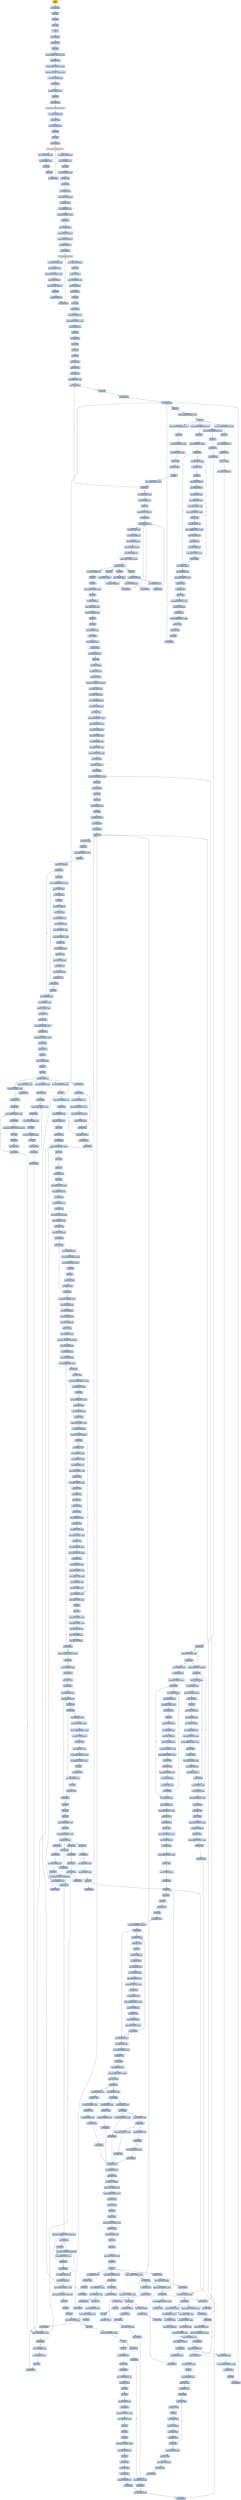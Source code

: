 digraph G {
node[shape=rectangle,style=filled,fillcolor=lightsteelblue,color=lightsteelblue]
bgcolor="transparent"
a0x005ef001pusha_[label="start\npusha ",color="lightgrey",fillcolor="orange"];
a0x005ef002call_0x005ef00a[label="0x005ef002\ncall 0x005ef00a"];
a0x005ef00apopl_ebp[label="0x005ef00a\npopl %ebp"];
a0x005ef00bincl_ebp[label="0x005ef00b\nincl %ebp"];
a0x005ef00cpushl_ebp[label="0x005ef00c\npushl %ebp"];
a0x005ef00dret[label="0x005ef00d\nret"];
a0x005ef008jmp_0x005ef00e[label="0x005ef008\njmp 0x005ef00e"];
a0x005ef00ecall_0x005ef014[label="0x005ef00e\ncall 0x005ef014"];
a0x005ef014popl_ebp[label="0x005ef014\npopl %ebp"];
a0x005ef015movl_0xffffffedUINT32_ebx[label="0x005ef015\nmovl $0xffffffed<UINT32>, %ebx"];
a0x005ef01aaddl_ebp_ebx[label="0x005ef01a\naddl %ebp, %ebx"];
a0x005ef01csubl_0x1ef000UINT32_ebx[label="0x005ef01c\nsubl $0x1ef000<UINT32>, %ebx"];
a0x005ef022cmpl_0x0UINT8_0x422ebp_[label="0x005ef022\ncmpl $0x0<UINT8>, 0x422(%ebp)"];
a0x005ef029movl_ebx_0x422ebp_[label="0x005ef029\nmovl %ebx, 0x422(%ebp)"];
a0x005ef02fjne_0x005ef39a[label="0x005ef02f\njne 0x005ef39a"];
a0x005ef035leal_0x42eebp__eax[label="0x005ef035\nleal 0x42e(%ebp), %eax"];
a0x005ef03bpushl_eax[label="0x005ef03b\npushl %eax"];
a0x005ef03ccall_0xf4debp_[label="0x005ef03c\ncall 0xf4d(%ebp)"];
GetModuleHandleA_kernel32_dll[label="GetModuleHandleA@kernel32.dll",color="lightgrey",fillcolor="lightgrey"];
a0x005ef042movl_eax_0x426ebp_[label="0x005ef042\nmovl %eax, 0x426(%ebp)"];
a0x005ef048movl_eax_edi[label="0x005ef048\nmovl %eax, %edi"];
a0x005ef04aleal_0x5eebp__ebx[label="0x005ef04a\nleal 0x5e(%ebp), %ebx"];
a0x005ef04dpushl_ebx[label="0x005ef04d\npushl %ebx"];
a0x005ef04epushl_eax[label="0x005ef04e\npushl %eax"];
a0x005ef04fcall_0xf49ebp_[label="0x005ef04f\ncall 0xf49(%ebp)"];
GetProcAddress_kernel32_dll[label="GetProcAddress@kernel32.dll",color="lightgrey",fillcolor="lightgrey"];
a0x005ef055movl_eax_0x54debp_[label="0x005ef055\nmovl %eax, 0x54d(%ebp)"];
a0x005ef05bleal_0x6bebp__ebx[label="0x005ef05b\nleal 0x6b(%ebp), %ebx"];
a0x005ef05epushl_ebx[label="0x005ef05e\npushl %ebx"];
a0x005ef05fpushl_edi[label="0x005ef05f\npushl %edi"];
a0x005ef060call_0xf49ebp_[label="0x005ef060\ncall 0xf49(%ebp)"];
a0x005ef066movl_eax_0x551ebp_[label="0x005ef066\nmovl %eax, 0x551(%ebp)"];
a0x005ef06cleal_0x77ebp__eax[label="0x005ef06c\nleal 0x77(%ebp), %eax"];
a0x005ef06fjmp_eax[label="0x005ef06f\njmp %eax"];
a0x005ef08amovl_0x531ebp__ebx[label="0x005ef08a\nmovl 0x531(%ebp), %ebx"];
a0x005ef090orl_ebx_ebx[label="0x005ef090\norl %ebx, %ebx"];
a0x005ef092je_0x005ef09e[label="0x005ef092\nje 0x005ef09e"];
a0x005ef094movl_ebx__eax[label="0x005ef094\nmovl (%ebx), %eax"];
a0x005ef096xchgl_eax_0x535ebp_[label="0x005ef096\nxchgl %eax, 0x535(%ebp)"];
a0x005ef09cmovl_eax_ebx_[label="0x005ef09c\nmovl %eax, (%ebx)"];
a0x005ef09eleal_0x569ebp__esi[label="0x005ef09e\nleal 0x569(%ebp), %esi"];
a0x005ef0a4cmpl_0x0UINT8_esi_[label="0x005ef0a4\ncmpl $0x0<UINT8>, (%esi)"];
a0x005ef0a7je_0x005ef1ce[label="0x005ef0a7\nje 0x005ef1ce"];
a0x005ef0adpushl_0x4UINT8[label="0x005ef0ad\npushl $0x4<UINT8>"];
a0x005ef0afpushl_0x1000UINT32[label="0x005ef0af\npushl $0x1000<UINT32>"];
a0x005ef0b4pushl_0x1800UINT32[label="0x005ef0b4\npushl $0x1800<UINT32>"];
a0x005ef0b9pushl_0x0UINT8[label="0x005ef0b9\npushl $0x0<UINT8>"];
a0x005ef0bbcall_0x54debp_[label="0x005ef0bb\ncall 0x54d(%ebp)"];
VirtualAlloc_kernel32_dll[label="VirtualAlloc@kernel32.dll",color="lightgrey",fillcolor="lightgrey"];
a0x005ef0c1movl_eax_0x156ebp_[label="0x005ef0c1\nmovl %eax, 0x156(%ebp)"];
a0x005ef0c7movl_0x4esi__eax[label="0x005ef0c7\nmovl 0x4(%esi), %eax"];
a0x005ef0caaddl_0x10eUINT32_eax[label="0x005ef0ca\naddl $0x10e<UINT32>, %eax"];
a0x005ef0cfpushl_0x4UINT8[label="0x005ef0cf\npushl $0x4<UINT8>"];
a0x005ef0d1pushl_0x1000UINT32[label="0x005ef0d1\npushl $0x1000<UINT32>"];
a0x005ef0d6pushl_eax[label="0x005ef0d6\npushl %eax"];
a0x005ef0d7pushl_0x0UINT8[label="0x005ef0d7\npushl $0x0<UINT8>"];
a0x005ef0d9call_0x54debp_[label="0x005ef0d9\ncall 0x54d(%ebp)"];
a0x005ef0dfmovl_eax_0x152ebp_[label="0x005ef0df\nmovl %eax, 0x152(%ebp)"];
a0x005ef0e5pushl_esi[label="0x005ef0e5\npushl %esi"];
a0x005ef0e6movl_esi__ebx[label="0x005ef0e6\nmovl (%esi), %ebx"];
a0x005ef0e8addl_0x422ebp__ebx[label="0x005ef0e8\naddl 0x422(%ebp), %ebx"];
a0x005ef0eepushl_0x156ebp_[label="0x005ef0ee\npushl 0x156(%ebp)"];
a0x005ef0f4pushl_0x4esi_[label="0x005ef0f4\npushl 0x4(%esi)"];
a0x005ef0f7pushl_eax[label="0x005ef0f7\npushl %eax"];
a0x005ef0f8pushl_ebx[label="0x005ef0f8\npushl %ebx"];
a0x005ef0f9call_0x005ef66c[label="0x005ef0f9\ncall 0x005ef66c"];
a0x005ef66cmovl_0x10esp__eax[label="0x005ef66c\nmovl 0x10(%esp), %eax"];
a0x005ef670subl_0x354UINT32_esp[label="0x005ef670\nsubl $0x354<UINT32>, %esp"];
a0x005ef676leal_0x4esp__ecx[label="0x005ef676\nleal 0x4(%esp), %ecx"];
a0x005ef67apushl_eax[label="0x005ef67a\npushl %eax"];
a0x005ef67bcall_0x005efa28[label="0x005ef67b\ncall 0x005efa28"];
a0x005efa28pushl_ebx[label="0x005efa28\npushl %ebx"];
a0x005efa29pushl_esi[label="0x005efa29\npushl %esi"];
a0x005efa2apushl_edi[label="0x005efa2a\npushl %edi"];
a0x005efa2bmovl_ecx_edi[label="0x005efa2b\nmovl %ecx, %edi"];
a0x005efa2dxorl_edx_edx[label="0x005efa2d\nxorl %edx, %edx"];
a0x005efa2fxorl_eax_eax[label="0x005efa2f\nxorl %eax, %eax"];
a0x005efa31leal_0x268edi__esi[label="0x005efa31\nleal 0x268(%edi), %esi"];
a0x005efa37movl_edx_esi_[label="0x005efa37\nmovl %edx, (%esi)"];
a0x005efa39pushl_esi[label="0x005efa39\npushl %esi"];
a0x005efa3acall_0x005efc96[label="0x005efa3a\ncall 0x005efc96"];
a0x005efc96call_0x005efc9c[label="0x005efc96\ncall 0x005efc9c"];
a0x005efc9cpopl_esi[label="0x005efc9c\npopl %esi"];
a0x005efc9dsubl_0x4445cbUINT32_esi[label="0x005efc9d\nsubl $0x4445cb<UINT32>, %esi"];
a0x005efca3ret[label="0x005efca3\nret"];
a0x005efa3fmovb_0x44403eeaxesi__cl[label="0x005efa3f\nmovb 0x44403e(%eax,%esi), %cl"];
a0x005efa46popl_esi[label="0x005efa46\npopl %esi"];
a0x005efa47movl_0x1UINT32_ebx[label="0x005efa47\nmovl $0x1<UINT32>, %ebx"];
a0x005efa4caddl_0x4UINT8_esi[label="0x005efa4c\naddl $0x4<UINT8>, %esi"];
a0x005efa4fshll_cl_ebx[label="0x005efa4f\nshll %cl, %ebx"];
a0x005efa51addl_ebx_edx[label="0x005efa51\naddl %ebx, %edx"];
a0x005efa53incl_eax[label="0x005efa53\nincl %eax"];
a0x005efa54cmpl_0x3aUINT8_eax[label="0x005efa54\ncmpl $0x3a<UINT8>, %eax"];
a0x005efa57jb_0x005efa37[label="0x005efa57\njb 0x005efa37"];
a0x005efa59movl_0x10esp__eax[label="0x005efa59\nmovl 0x10(%esp), %eax"];
a0x005efa5dleal_0x10edi__ecx[label="0x005efa5d\nleal 0x10(%edi), %ecx"];
a0x005efa60pushl_eax[label="0x005efa60\npushl %eax"];
a0x005efa61pushl_0x2d1UINT32[label="0x005efa61\npushl $0x2d1<UINT32>"];
a0x005efa66call_0x005ef7b3[label="0x005efa66\ncall 0x005ef7b3"];
a0x005ef7b3movl_0x4esp__eax[label="0x005ef7b3\nmovl 0x4(%esp), %eax"];
a0x005ef7b7movl_0x8esp__edx[label="0x005ef7b7\nmovl 0x8(%esp), %edx"];
a0x005ef7bbmovl_eax_0x84ecx_[label="0x005ef7bb\nmovl %eax, 0x84(%ecx)"];
a0x005ef7c1movl_edx_0x88ecx_[label="0x005ef7c1\nmovl %edx, 0x88(%ecx)"];
a0x005ef7c7leal_edxeax4__eax[label="0x005ef7c7\nleal (%edx,%eax,4), %eax"];
a0x005ef7camovl_eax_0x8cecx_[label="0x005ef7ca\nmovl %eax, 0x8c(%ecx)"];
a0x005ef7d0addl_0x100UINT32_eax[label="0x005ef7d0\naddl $0x100<UINT32>, %eax"];
a0x005ef7d5ret_0x8UINT16[label="0x005ef7d5\nret $0x8<UINT16>"];
a0x005efa6bpushl_eax[label="0x005efa6b\npushl %eax"];
a0x005efa6cpushl_0x1cUINT8[label="0x005efa6c\npushl $0x1c<UINT8>"];
a0x005efa6eleal_0xa0edi__ecx[label="0x005efa6e\nleal 0xa0(%edi), %ecx"];
a0x005efa74call_0x005ef7b3[label="0x005efa74\ncall 0x005ef7b3"];
a0x005efa79pushl_eax[label="0x005efa79\npushl %eax"];
a0x005efa7apushl_0x8UINT8[label="0x005efa7a\npushl $0x8<UINT8>"];
a0x005efa7cleal_0x130edi__ecx[label="0x005efa7c\nleal 0x130(%edi), %ecx"];
a0x005efa82call_0x005ef7b3[label="0x005efa82\ncall 0x005ef7b3"];
a0x005efa87pushl_eax[label="0x005efa87\npushl %eax"];
a0x005efa88pushl_0x13UINT8[label="0x005efa88\npushl $0x13<UINT8>"];
a0x005efa8aleal_0x1c0edi__ecx[label="0x005efa8a\nleal 0x1c0(%edi), %ecx"];
a0x005efa90call_0x005ef7b3[label="0x005efa90\ncall 0x005ef7b3"];
a0x005efa95movl_eax_0x260edi_[label="0x005efa95\nmovl %eax, 0x260(%edi)"];
a0x005efa9bpopl_edi[label="0x005efa9b\npopl %edi"];
a0x005efa9cpopl_esi[label="0x005efa9c\npopl %esi"];
a0x005efa9daddl_0x2f5UINT32_eax[label="0x005efa9d\naddl $0x2f5<UINT32>, %eax"];
a0x005efaa2popl_ebx[label="0x005efaa2\npopl %ebx"];
a0x005efaa3ret_0x4UINT16[label="0x005efaa3\nret $0x4<UINT16>"];
a0x005ef680movl_0x35cesp__ecx[label="0x005ef680\nmovl 0x35c(%esp), %ecx"];
a0x005ef687movl_0x358esp__edx[label="0x005ef687\nmovl 0x358(%esp), %edx"];
a0x005ef68epushl_ecx[label="0x005ef68e\npushl %ecx"];
a0x005ef68fpushl_edx[label="0x005ef68f\npushl %edx"];
a0x005ef690leal_0xcesp__ecx[label="0x005ef690\nleal 0xc(%esp), %ecx"];
a0x005ef694call_0x005efaa6[label="0x005ef694\ncall 0x005efaa6"];
a0x005efaa6movl_0x8esp__eax[label="0x005efaa6\nmovl 0x8(%esp), %eax"];
a0x005efaaamovl_ecx_edx[label="0x005efaaa\nmovl %ecx, %edx"];
a0x005efaacmovl_0x4esp__ecx[label="0x005efaac\nmovl 0x4(%esp), %ecx"];
a0x005efab0pushl_edi[label="0x005efab0\npushl %edi"];
a0x005efab1movl_eax_edx_[label="0x005efab1\nmovl %eax, (%edx)"];
a0x005efab3leal_0x4edx__eax[label="0x005efab3\nleal 0x4(%edx), %eax"];
a0x005efab6movl_ecx_eax_[label="0x005efab6\nmovl %ecx, (%eax)"];
a0x005efab8movl_0x20UINT32_0x4eax_[label="0x005efab8\nmovl $0x20<UINT32>, 0x4(%eax)"];
a0x005efabfmovl_eax_0x10edx_[label="0x005efabf\nmovl %eax, 0x10(%edx)"];
a0x005efac2movl_eax_0xa0edx_[label="0x005efac2\nmovl %eax, 0xa0(%edx)"];
a0x005efac8movl_eax_0x130edx_[label="0x005efac8\nmovl %eax, 0x130(%edx)"];
a0x005efacemovl_eax_0x1c0edx_[label="0x005eface\nmovl %eax, 0x1c0(%edx)"];
a0x005efad4xorl_eax_eax[label="0x005efad4\nxorl %eax, %eax"];
a0x005efad6movl_0xbdUINT32_ecx[label="0x005efad6\nmovl $0xbd<UINT32>, %ecx"];
a0x005efadbmovl_eax_0x250edx_[label="0x005efadb\nmovl %eax, 0x250(%edx)"];
a0x005efae1movl_eax_0x254edx_[label="0x005efae1\nmovl %eax, 0x254(%edx)"];
a0x005efae7movl_eax_0x258edx_[label="0x005efae7\nmovl %eax, 0x258(%edx)"];
a0x005efaedmovl_0x260edx__edi[label="0x005efaed\nmovl 0x260(%edx), %edi"];
a0x005efaf3movl_eax_0x25cedx_[label="0x005efaf3\nmovl %eax, 0x25c(%edx)"];
a0x005efaf9repz_stosl_eax_es_edi_[label="0x005efaf9\nrepz stosl %eax, %es:(%edi)"];
a0x005efafbmovl_edx_ecx[label="0x005efafb\nmovl %edx, %ecx"];
a0x005efafdstosb_al_es_edi_[label="0x005efafd\nstosb %al, %es:(%edi)"];
a0x005efafecall_0x005efb07[label="0x005efafe\ncall 0x005efb07"];
a0x005efb07subl_0x30cUINT32_esp[label="0x005efb07\nsubl $0x30c<UINT32>, %esp"];
a0x005efb0dpushl_ebx[label="0x005efb0d\npushl %ebx"];
a0x005efb0emovl_ecx_ebx[label="0x005efb0e\nmovl %ecx, %ebx"];
a0x005efb10pushl_ebp[label="0x005efb10\npushl %ebp"];
a0x005efb11pushl_esi[label="0x005efb11\npushl %esi"];
a0x005efb12leal_0x4ebx__ebp[label="0x005efb12\nleal 0x4(%ebx), %ebp"];
a0x005efb15pushl_edi[label="0x005efb15\npushl %edi"];
a0x005efb16pushl_0x1UINT8[label="0x005efb16\npushl $0x1<UINT8>"];
a0x005efb18movl_ebp_ecx[label="0x005efb18\nmovl %ebp, %ecx"];
a0x005efb1acall_0x005ef748[label="0x005efb1a\ncall 0x005ef748"];
a0x005ef748pushl_ecx[label="0x005ef748\npushl %ecx"];
a0x005ef749movl_ecx_edx[label="0x005ef749\nmovl %ecx, %edx"];
a0x005ef74bpushl_esi[label="0x005ef74b\npushl %esi"];
a0x005ef74cmovl_0x8UINT32_ecx[label="0x005ef74c\nmovl $0x8<UINT32>, %ecx"];
a0x005ef751pushl_edi[label="0x005ef751\npushl %edi"];
a0x005ef752cmpl_ecx_0x4edx_[label="0x005ef752\ncmpl %ecx, 0x4(%edx)"];
a0x005ef755jb_0x005ef78c[label="0x005ef755\njb 0x005ef78c"];
a0x005ef757pushl_ebx[label="0x005ef757\npushl %ebx"];
a0x005ef758movl_0xfffffff8UINT32_esi[label="0x005ef758\nmovl $0xfffffff8<UINT32>, %esi"];
a0x005ef75dmovl_edx__eax[label="0x005ef75d\nmovl (%edx), %eax"];
a0x005ef75fmovb_eax__bl[label="0x005ef75f\nmovb (%eax), %bl"];
a0x005ef761incl_eax[label="0x005ef761\nincl %eax"];
a0x005ef762movb_bl_0xcesp_[label="0x005ef762\nmovb %bl, 0xc(%esp)"];
a0x005ef766movl_eax_edx_[label="0x005ef766\nmovl %eax, (%edx)"];
a0x005ef768movl_0x8edx__eax[label="0x005ef768\nmovl 0x8(%edx), %eax"];
a0x005ef76bmovl_0xcesp__edi[label="0x005ef76b\nmovl 0xc(%esp), %edi"];
a0x005ef76fshll_0x8UINT8_eax[label="0x005ef76f\nshll $0x8<UINT8>, %eax"];
a0x005ef772andl_0xffUINT32_edi[label="0x005ef772\nandl $0xff<UINT32>, %edi"];
a0x005ef778orl_edi_eax[label="0x005ef778\norl %edi, %eax"];
a0x005ef77amovl_0x4edx__edi[label="0x005ef77a\nmovl 0x4(%edx), %edi"];
a0x005ef77daddl_esi_edi[label="0x005ef77d\naddl %esi, %edi"];
a0x005ef77fmovl_eax_0x8edx_[label="0x005ef77f\nmovl %eax, 0x8(%edx)"];
a0x005ef782movl_edi_eax[label="0x005ef782\nmovl %edi, %eax"];
a0x005ef784movl_edi_0x4edx_[label="0x005ef784\nmovl %edi, 0x4(%edx)"];
a0x005ef787cmpl_ecx_eax[label="0x005ef787\ncmpl %ecx, %eax"];
a0x005ef789jae_0x005ef75d[label="0x005ef789\njae 0x005ef75d"];
a0x005ef78bpopl_ebx[label="0x005ef78b\npopl %ebx"];
a0x005ef78cmovl_0x4edx__esi[label="0x005ef78c\nmovl 0x4(%edx), %esi"];
a0x005ef78fmovl_0x8edx__eax[label="0x005ef78f\nmovl 0x8(%edx), %eax"];
a0x005ef792movl_0x10esp__edi[label="0x005ef792\nmovl 0x10(%esp), %edi"];
a0x005ef796subl_esi_ecx[label="0x005ef796\nsubl %esi, %ecx"];
a0x005ef798shrl_cl_eax[label="0x005ef798\nshrl %cl, %eax"];
a0x005ef79amovl_0x18UINT32_ecx[label="0x005ef79a\nmovl $0x18<UINT32>, %ecx"];
a0x005ef79fsubl_edi_ecx[label="0x005ef79f\nsubl %edi, %ecx"];
a0x005ef7a1andl_0xffffffUINT32_eax[label="0x005ef7a1\nandl $0xffffff<UINT32>, %eax"];
a0x005ef7a6shrl_cl_eax[label="0x005ef7a6\nshrl %cl, %eax"];
a0x005ef7a8addl_edi_esi[label="0x005ef7a8\naddl %edi, %esi"];
a0x005ef7aapopl_edi[label="0x005ef7aa\npopl %edi"];
a0x005ef7abmovl_esi_0x4edx_[label="0x005ef7ab\nmovl %esi, 0x4(%edx)"];
a0x005ef7aepopl_esi[label="0x005ef7ae\npopl %esi"];
a0x005ef7afpopl_ecx[label="0x005ef7af\npopl %ecx"];
a0x005ef7b0ret_0x4UINT16[label="0x005ef7b0\nret $0x4<UINT16>"];
a0x005efb1ftestl_eax_eax[label="0x005efb1f\ntestl %eax, %eax"];
a0x005efb21jne_0x005efb31[label="0x005efb21\njne 0x005efb31"];
a0x005efb23movl_0x260ebx__edi[label="0x005efb23\nmovl 0x260(%ebx), %edi"];
a0x005efb29movl_0xbdUINT32_ecx[label="0x005efb29\nmovl $0xbd<UINT32>, %ecx"];
a0x005efb2erepz_stosl_eax_es_edi_[label="0x005efb2e\nrepz stosl %eax, %es:(%edi)"];
a0x005efb30stosb_al_es_edi_[label="0x005efb30\nstosb %al, %es:(%edi)"];
a0x005efb31xorl_esi_esi[label="0x005efb31\nxorl %esi, %esi"];
a0x005efb33pushl_0x4UINT8[label="0x005efb33\npushl $0x4<UINT8>"];
a0x005efb35movl_ebp_ecx[label="0x005efb35\nmovl %ebp, %ecx"];
a0x005efb37call_0x005ef748[label="0x005efb37\ncall 0x005ef748"];
a0x005efb3cmovb_al_0x10espesi_[label="0x005efb3c\nmovb %al, 0x10(%esp,%esi)"];
a0x005efb40incl_esi[label="0x005efb40\nincl %esi"];
a0x005efb41cmpl_0x13UINT8_esi[label="0x005efb41\ncmpl $0x13<UINT8>, %esi"];
a0x005efb44jb_0x005efb33[label="0x005efb44\njb 0x005efb33"];
a0x005efb46leal_0x1c0ebx__edi[label="0x005efb46\nleal 0x1c0(%ebx), %edi"];
a0x005efb4cleal_0x10esp__eax[label="0x005efb4c\nleal 0x10(%esp), %eax"];
a0x005efb50pushl_eax[label="0x005efb50\npushl %eax"];
a0x005efb51movl_edi_ecx[label="0x005efb51\nmovl %edi, %ecx"];
a0x005efb53call_0x005ef7d8[label="0x005efb53\ncall 0x005ef7d8"];
a0x005ef7d8subl_0x98UINT32_esp[label="0x005ef7d8\nsubl $0x98<UINT32>, %esp"];
a0x005ef7depushl_ebx[label="0x005ef7de\npushl %ebx"];
a0x005ef7dfpushl_ebp[label="0x005ef7df\npushl %ebp"];
a0x005ef7e0pushl_esi[label="0x005ef7e0\npushl %esi"];
a0x005ef7e1movl_ecx_edx[label="0x005ef7e1\nmovl %ecx, %edx"];
a0x005ef7e3pushl_edi[label="0x005ef7e3\npushl %edi"];
a0x005ef7e4movl_0xfUINT32_ecx[label="0x005ef7e4\nmovl $0xf<UINT32>, %ecx"];
a0x005ef7e9movl_0x84edx__ebp[label="0x005ef7e9\nmovl 0x84(%edx), %ebp"];
a0x005ef7efxorl_eax_eax[label="0x005ef7ef\nxorl %eax, %eax"];
a0x005ef7f1leal_0x2cesp__edi[label="0x005ef7f1\nleal 0x2c(%esp), %edi"];
a0x005ef7f5xorl_esi_esi[label="0x005ef7f5\nxorl %esi, %esi"];
a0x005ef7f7repz_stosl_eax_es_edi_[label="0x005ef7f7\nrepz stosl %eax, %es:(%edi)"];
a0x005ef7f9movl_0xacesp__edi[label="0x005ef7f9\nmovl 0xac(%esp), %edi"];
a0x005ef800cmpl_esi_ebp[label="0x005ef800\ncmpl %esi, %ebp"];
a0x005ef802movl_edx_0x20esp_[label="0x005ef802\nmovl %edx, 0x20(%esp)"];
a0x005ef806jbe_0x005ef81d[label="0x005ef806\njbe 0x005ef81d"];
a0x005ef808xorl_ecx_ecx[label="0x005ef808\nxorl %ecx, %ecx"];
a0x005ef80amovb_eaxedi__cl[label="0x005ef80a\nmovb (%eax,%edi), %cl"];
a0x005ef80dmovl_0x28especx4__ebx[label="0x005ef80d\nmovl 0x28(%esp,%ecx,4), %ebx"];
a0x005ef811leal_0x28especx4__ecx[label="0x005ef811\nleal 0x28(%esp,%ecx,4), %ecx"];
a0x005ef815incl_ebx[label="0x005ef815\nincl %ebx"];
a0x005ef816incl_eax[label="0x005ef816\nincl %eax"];
a0x005ef817cmpl_ebp_eax[label="0x005ef817\ncmpl %ebp, %eax"];
a0x005ef819movl_ebx_ecx_[label="0x005ef819\nmovl %ebx, (%ecx)"];
a0x005ef81bjb_0x005ef808[label="0x005ef81b\njb 0x005ef808"];
a0x005ef81dmovl_0x17UINT32_ecx[label="0x005ef81d\nmovl $0x17<UINT32>, %ecx"];
a0x005ef822movl_esi_0x28esp_[label="0x005ef822\nmovl %esi, 0x28(%esp)"];
a0x005ef826movl_esi_0x4edx_[label="0x005ef826\nmovl %esi, 0x4(%edx)"];
a0x005ef829movl_esi_0x44edx_[label="0x005ef829\nmovl %esi, 0x44(%edx)"];
a0x005ef82cmovl_esi_0x68esp_[label="0x005ef82c\nmovl %esi, 0x68(%esp)"];
a0x005ef830xorl_edi_edi[label="0x005ef830\nxorl %edi, %edi"];
a0x005ef832movl_esi_0x1cesp_[label="0x005ef832\nmovl %esi, 0x1c(%esp)"];
a0x005ef836movl_0x1UINT32_0x10esp_[label="0x005ef836\nmovl $0x1<UINT32>, 0x10(%esp)"];
a0x005ef83emovl_ecx_0x18esp_[label="0x005ef83e\nmovl %ecx, 0x18(%esp)"];
a0x005ef842leal_0x8edx__ebp[label="0x005ef842\nleal 0x8(%edx), %ebp"];
a0x005ef845movl_esi_0x14esp_[label="0x005ef845\nmovl %esi, 0x14(%esp)"];
a0x005ef849movl_0x2cespesi__eax[label="0x005ef849\nmovl 0x2c(%esp,%esi), %eax"];
a0x005ef84dshll_cl_eax[label="0x005ef84d\nshll %cl, %eax"];
a0x005ef84faddl_eax_edi[label="0x005ef84f\naddl %eax, %edi"];
a0x005ef851cmpl_0x1000000UINT32_edi[label="0x005ef851\ncmpl $0x1000000<UINT32>, %edi"];
a0x005ef857movl_edi_0x24esp_[label="0x005ef857\nmovl %edi, 0x24(%esp)"];
a0x005ef85bja_0x005ef8ef[label="0x005ef85b\nja 0x005ef8ef"];
a0x005ef861movl_0x28espesi__eax[label="0x005ef861\nmovl 0x28(%esp,%esi), %eax"];
a0x005ef865movl_edi_ebp_[label="0x005ef865\nmovl %edi, (%ebp)"];
a0x005ef868movl_0x3cebp__ebx[label="0x005ef868\nmovl 0x3c(%ebp), %ebx"];
a0x005ef86baddl_ebx_eax[label="0x005ef86b\naddl %ebx, %eax"];
a0x005ef86dcmpl_0x10UINT8_ecx[label="0x005ef86d\ncmpl $0x10<UINT8>, %ecx"];
a0x005ef870movl_eax_0x40ebp_[label="0x005ef870\nmovl %eax, 0x40(%ebp)"];
a0x005ef873movl_eax_0x6cespesi_[label="0x005ef873\nmovl %eax, 0x6c(%esp,%esi)"];
a0x005ef877jl_0x005ef8c6[label="0x005ef877\njl 0x005ef8c6"];
a0x005ef879movl_ebp__esi[label="0x005ef879\nmovl (%ebp), %esi"];
a0x005ef87cmovl_0x10esp__eax[label="0x005ef87c\nmovl 0x10(%esp), %eax"];
a0x005ef880movl_0x1cesp__ebx[label="0x005ef880\nmovl 0x1c(%esp), %ebx"];
a0x005ef884movl_0x8cedx__edi[label="0x005ef884\nmovl 0x8c(%edx), %edi"];
a0x005ef88ashrl_0x10UINT8_esi[label="0x005ef88a\nshrl $0x10<UINT8>, %esi"];
a0x005ef88dmovl_esi_ecx[label="0x005ef88d\nmovl %esi, %ecx"];
a0x005ef88fandl_0xffUINT32_eax[label="0x005ef88f\nandl $0xff<UINT32>, %eax"];
a0x005ef894subl_ebx_ecx[label="0x005ef894\nsubl %ebx, %ecx"];
a0x005ef896addl_ebx_edi[label="0x005ef896\naddl %ebx, %edi"];
a0x005ef898movb_al_bl[label="0x005ef898\nmovb %al, %bl"];
a0x005ef89amovl_ecx_edx[label="0x005ef89a\nmovl %ecx, %edx"];
a0x005ef89cmovb_bl_bh[label="0x005ef89c\nmovb %bl, %bh"];
a0x005ef89emovl_esi_0x1cesp_[label="0x005ef89e\nmovl %esi, 0x1c(%esp)"];
a0x005ef8a2movl_ebx_eax[label="0x005ef8a2\nmovl %ebx, %eax"];
a0x005ef8a4movl_0x14esp__esi[label="0x005ef8a4\nmovl 0x14(%esp), %esi"];
a0x005ef8a8shll_0x10UINT8_eax[label="0x005ef8a8\nshll $0x10<UINT8>, %eax"];
a0x005ef8abmovw_bx_ax[label="0x005ef8ab\nmovw %bx, %ax"];
a0x005ef8aeshrl_0x2UINT8_ecx[label="0x005ef8ae\nshrl $0x2<UINT8>, %ecx"];
a0x005ef8b1repz_stosl_eax_es_edi_[label="0x005ef8b1\nrepz stosl %eax, %es:(%edi)"];
a0x005ef8b3movl_edx_ecx[label="0x005ef8b3\nmovl %edx, %ecx"];
a0x005ef8b5movl_0x20esp__edx[label="0x005ef8b5\nmovl 0x20(%esp), %edx"];
a0x005ef8b9andl_0x3UINT8_ecx[label="0x005ef8b9\nandl $0x3<UINT8>, %ecx"];
a0x005ef8bcrepz_stosb_al_es_edi_[label="0x005ef8bc\nrepz stosb %al, %es:(%edi)"];
a0x005ef8bemovl_0x24esp__edi[label="0x005ef8be\nmovl 0x24(%esp), %edi"];
a0x005ef8c2movl_0x18esp__ecx[label="0x005ef8c2\nmovl 0x18(%esp), %ecx"];
a0x005ef8c6movl_0x10esp__eax[label="0x005ef8c6\nmovl 0x10(%esp), %eax"];
a0x005ef8caaddl_0x4UINT8_esi[label="0x005ef8ca\naddl $0x4<UINT8>, %esi"];
a0x005ef8cdincl_eax[label="0x005ef8cd\nincl %eax"];
a0x005ef8cedecl_ecx[label="0x005ef8ce\ndecl %ecx"];
a0x005ef8cfaddl_0x4UINT8_ebp[label="0x005ef8cf\naddl $0x4<UINT8>, %ebp"];
a0x005ef8d2cmpl_0x9UINT8_ecx[label="0x005ef8d2\ncmpl $0x9<UINT8>, %ecx"];
a0x005ef8d5movl_eax_0x10esp_[label="0x005ef8d5\nmovl %eax, 0x10(%esp)"];
a0x005ef8d9movl_ecx_0x18esp_[label="0x005ef8d9\nmovl %ecx, 0x18(%esp)"];
a0x005ef8ddmovl_esi_0x14esp_[label="0x005ef8dd\nmovl %esi, 0x14(%esp)"];
a0x005ef8e1jge_0x005ef849[label="0x005ef8e1\njge 0x005ef849"];
a0x005ef8e7cmpl_0x1000000UINT32_edi[label="0x005ef8e7\ncmpl $0x1000000<UINT32>, %edi"];
a0x005ef8edje_0x005ef8fe[label="0x005ef8ed\nje 0x005ef8fe"];
a0x005ef8femovl_0x84edx__eax[label="0x005ef8fe\nmovl 0x84(%edx), %eax"];
a0x005ef904xorl_ecx_ecx[label="0x005ef904\nxorl %ecx, %ecx"];
a0x005ef906testl_eax_eax[label="0x005ef906\ntestl %eax, %eax"];
a0x005ef908jbe_0x005ef945[label="0x005ef908\njbe 0x005ef945"];
a0x005ef90amovl_0xacesp__esi[label="0x005ef90a\nmovl 0xac(%esp), %esi"];
a0x005ef911movb_ecxesi__al[label="0x005ef911\nmovb (%ecx,%esi), %al"];
a0x005ef914testb_al_al[label="0x005ef914\ntestb %al, %al"];
a0x005ef916je_0x005ef93a[label="0x005ef916\nje 0x005ef93a"];
a0x005ef918movl_0x88edx__edi[label="0x005ef918\nmovl 0x88(%edx), %edi"];
a0x005ef91eandl_0xffUINT32_eax[label="0x005ef91e\nandl $0xff<UINT32>, %eax"];
a0x005ef923movl_0x68espeax4__eax[label="0x005ef923\nmovl 0x68(%esp,%eax,4), %eax"];
a0x005ef927movl_ecx_edieax4_[label="0x005ef927\nmovl %ecx, (%edi,%eax,4)"];
a0x005ef92axorl_eax_eax[label="0x005ef92a\nxorl %eax, %eax"];
a0x005ef92cmovb_ecxesi__al[label="0x005ef92c\nmovb (%ecx,%esi), %al"];
a0x005ef92fmovl_0x68espeax4__edi[label="0x005ef92f\nmovl 0x68(%esp,%eax,4), %edi"];
a0x005ef933leal_0x68espeax4__eax[label="0x005ef933\nleal 0x68(%esp,%eax,4), %eax"];
a0x005ef937incl_edi[label="0x005ef937\nincl %edi"];
a0x005ef938movl_edi_eax_[label="0x005ef938\nmovl %edi, (%eax)"];
a0x005ef93amovl_0x84edx__eax[label="0x005ef93a\nmovl 0x84(%edx), %eax"];
a0x005ef940incl_ecx[label="0x005ef940\nincl %ecx"];
a0x005ef941cmpl_eax_ecx[label="0x005ef941\ncmpl %eax, %ecx"];
a0x005ef943jb_0x005ef911[label="0x005ef943\njb 0x005ef911"];
a0x005ef945popl_edi[label="0x005ef945\npopl %edi"];
a0x005ef946popl_esi[label="0x005ef946\npopl %esi"];
a0x005ef947popl_ebp[label="0x005ef947\npopl %ebp"];
a0x005ef948movb_0x1UINT8_al[label="0x005ef948\nmovb $0x1<UINT8>, %al"];
a0x005ef94apopl_ebx[label="0x005ef94a\npopl %ebx"];
a0x005ef94baddl_0x98UINT32_esp[label="0x005ef94b\naddl $0x98<UINT32>, %esp"];
a0x005ef951ret_0x4UINT16[label="0x005ef951\nret $0x4<UINT16>"];
a0x005efb58testb_al_al[label="0x005efb58\ntestb %al, %al"];
a0x005efb5ajne_0x005efb67[label="0x005efb5a\njne 0x005efb67"];
a0x005efb67xorl_esi_esi[label="0x005efb67\nxorl %esi, %esi"];
a0x005efb69movl_edi_ecx[label="0x005efb69\nmovl %edi, %ecx"];
a0x005efb6bcall_0x005ef954[label="0x005efb6b\ncall 0x005ef954"];
a0x005ef954pushl_ecx[label="0x005ef954\npushl %ecx"];
a0x005ef955pushl_ebx[label="0x005ef955\npushl %ebx"];
a0x005ef956pushl_esi[label="0x005ef956\npushl %esi"];
a0x005ef957movl_ecx_esi[label="0x005ef957\nmovl %ecx, %esi"];
a0x005ef959pushl_edi[label="0x005ef959\npushl %edi"];
a0x005ef95amovl_esi__eax[label="0x005ef95a\nmovl (%esi), %eax"];
a0x005ef95ccmpl_0x8UINT8_0x4eax_[label="0x005ef95c\ncmpl $0x8<UINT8>, 0x4(%eax)"];
a0x005ef960jb_0x005ef992[label="0x005ef960\njb 0x005ef992"];
a0x005ef992movl_0x4eax__edx[label="0x005ef992\nmovl 0x4(%eax), %edx"];
a0x005ef995movl_0x8eax__eax[label="0x005ef995\nmovl 0x8(%eax), %eax"];
a0x005ef998movl_0x8UINT32_ecx[label="0x005ef998\nmovl $0x8<UINT32>, %ecx"];
a0x005ef99dsubl_edx_ecx[label="0x005ef99d\nsubl %edx, %ecx"];
a0x005ef99fshrl_cl_eax[label="0x005ef99f\nshrl %cl, %eax"];
a0x005ef9a1movl_0x24esi__ecx[label="0x005ef9a1\nmovl 0x24(%esi), %ecx"];
a0x005ef9a4andl_0xfffe00UINT32_eax[label="0x005ef9a4\nandl $0xfffe00<UINT32>, %eax"];
a0x005ef9a9cmpl_ecx_eax[label="0x005ef9a9\ncmpl %ecx, %eax"];
a0x005ef9abjae_0x005ef9c1[label="0x005ef9ab\njae 0x005ef9c1"];
a0x005ef9admovl_0x8cesi__edx[label="0x005ef9ad\nmovl 0x8c(%esi), %edx"];
a0x005ef9b3movl_eax_ecx[label="0x005ef9b3\nmovl %eax, %ecx"];
a0x005ef9b5shrl_0x10UINT8_ecx[label="0x005ef9b5\nshrl $0x10<UINT8>, %ecx"];
a0x005ef9b8xorl_ebx_ebx[label="0x005ef9b8\nxorl %ebx, %ebx"];
a0x005ef9bamovb_ecxedx__bl[label="0x005ef9ba\nmovb (%ecx,%edx), %bl"];
a0x005ef9bdmovl_ebx_edx[label="0x005ef9bd\nmovl %ebx, %edx"];
a0x005ef9bfjmp_0x005ef9fc[label="0x005ef9bf\njmp 0x005ef9fc"];
a0x005ef9fcmovl_esi__ecx[label="0x005ef9fc\nmovl (%esi), %ecx"];
a0x005ef9femovl_0x4ecx__edi[label="0x005ef9fe\nmovl 0x4(%ecx), %edi"];
a0x005efa01addl_edx_edi[label="0x005efa01\naddl %edx, %edi"];
a0x005efa03movl_edi_0x4ecx_[label="0x005efa03\nmovl %edi, 0x4(%ecx)"];
a0x005efa06movl_esiedx4__ebx[label="0x005efa06\nmovl (%esi,%edx,4), %ebx"];
a0x005efa09movl_0x18UINT32_ecx[label="0x005efa09\nmovl $0x18<UINT32>, %ecx"];
a0x005efa0esubl_ebx_eax[label="0x005efa0e\nsubl %ebx, %eax"];
a0x005efa10subl_edx_ecx[label="0x005efa10\nsubl %edx, %ecx"];
a0x005efa12popl_edi[label="0x005efa12\npopl %edi"];
a0x005efa13shrl_cl_eax[label="0x005efa13\nshrl %cl, %eax"];
a0x005efa15movl_0x44esiedx4__ecx[label="0x005efa15\nmovl 0x44(%esi,%edx,4), %ecx"];
a0x005efa19addl_ecx_eax[label="0x005efa19\naddl %ecx, %eax"];
a0x005efa1bmovl_0x88esi__ecx[label="0x005efa1b\nmovl 0x88(%esi), %ecx"];
a0x005efa21popl_esi[label="0x005efa21\npopl %esi"];
a0x005efa22popl_ebx[label="0x005efa22\npopl %ebx"];
a0x005efa23movl_ecxeax4__eax[label="0x005efa23\nmovl (%ecx,%eax,4), %eax"];
a0x005efa26popl_ecx[label="0x005efa26\npopl %ecx"];
a0x005efa27ret[label="0x005efa27\nret"];
a0x005efb70cmpl_0x10UINT8_eax[label="0x005efb70\ncmpl $0x10<UINT8>, %eax"];
a0x005efb73jae_0x005efb8a[label="0x005efb73\njae 0x005efb8a"];
a0x005efb75movl_0x260ebx__ecx[label="0x005efb75\nmovl 0x260(%ebx), %ecx"];
a0x005efb7bmovb_ecxesi__dl[label="0x005efb7b\nmovb (%ecx,%esi), %dl"];
a0x005efb7eaddb_al_dl[label="0x005efb7e\naddb %al, %dl"];
a0x005efb80andb_0xfUINT8_dl[label="0x005efb80\nandb $0xf<UINT8>, %dl"];
a0x005efb83movb_dl_0x24espesi_[label="0x005efb83\nmovb %dl, 0x24(%esp,%esi)"];
a0x005efb87incl_esi[label="0x005efb87\nincl %esi"];
a0x005efb88jmp_0x005efbea[label="0x005efb88\njmp 0x005efbea"];
a0x005efbeacmpl_0x2f5UINT32_esi[label="0x005efbea\ncmpl $0x2f5<UINT32>, %esi"];
a0x005efbf0jl_0x005efb69[label="0x005efbf0\njl 0x005efb69"];
a0x005ef962movl_eax__ecx[label="0x005ef962\nmovl (%eax), %ecx"];
a0x005ef964movb_ecx__dl[label="0x005ef964\nmovb (%ecx), %dl"];
a0x005ef966incl_ecx[label="0x005ef966\nincl %ecx"];
a0x005ef967movb_dl_0xcesp_[label="0x005ef967\nmovb %dl, 0xc(%esp)"];
a0x005ef96bmovl_ecx_eax_[label="0x005ef96b\nmovl %ecx, (%eax)"];
a0x005ef96dmovl_0x8eax__ecx[label="0x005ef96d\nmovl 0x8(%eax), %ecx"];
a0x005ef970movl_0xcesp__edx[label="0x005ef970\nmovl 0xc(%esp), %edx"];
a0x005ef974shll_0x8UINT8_ecx[label="0x005ef974\nshll $0x8<UINT8>, %ecx"];
a0x005ef977andl_0xffUINT32_edx[label="0x005ef977\nandl $0xff<UINT32>, %edx"];
a0x005ef97dorl_edx_ecx[label="0x005ef97d\norl %edx, %ecx"];
a0x005ef97fmovl_0x4eax__edx[label="0x005ef97f\nmovl 0x4(%eax), %edx"];
a0x005ef982addl_0xfffffff8UINT8_edx[label="0x005ef982\naddl $0xfffffff8<UINT8>, %edx"];
a0x005ef985movl_ecx_0x8eax_[label="0x005ef985\nmovl %ecx, 0x8(%eax)"];
a0x005ef988movl_edx_ecx[label="0x005ef988\nmovl %edx, %ecx"];
a0x005ef98amovl_edx_0x4eax_[label="0x005ef98a\nmovl %edx, 0x4(%eax)"];
a0x005ef98dcmpl_0x8UINT8_ecx[label="0x005ef98d\ncmpl $0x8<UINT8>, %ecx"];
a0x005ef990jae_0x005ef962[label="0x005ef990\njae 0x005ef962"];
a0x005efb8ajne_0x005efbb4[label="0x005efb8a\njne 0x005efbb4"];
a0x005efb8cpushl_0x2UINT8[label="0x005efb8c\npushl $0x2<UINT8>"];
a0x005efb8emovl_ebp_ecx[label="0x005efb8e\nmovl %ebp, %ecx"];
a0x005efb90call_0x005ef748[label="0x005efb90\ncall 0x005ef748"];
a0x005efb95addl_0x3UINT8_eax[label="0x005efb95\naddl $0x3<UINT8>, %eax"];
a0x005efb98testl_eax_eax[label="0x005efb98\ntestl %eax, %eax"];
a0x005efb9ajle_0x005efbea[label="0x005efb9a\njle 0x005efbea"];
a0x005efb9ccmpl_0x2f5UINT32_esi[label="0x005efb9c\ncmpl $0x2f5<UINT32>, %esi"];
a0x005efba2jnl_0x005efbf6[label="0x005efba2\njnl 0x005efbf6"];
a0x005efba4movb_0x23espesi__cl[label="0x005efba4\nmovb 0x23(%esp,%esi), %cl"];
a0x005efba8decl_eax[label="0x005efba8\ndecl %eax"];
a0x005efba9movb_cl_0x24espesi_[label="0x005efba9\nmovb %cl, 0x24(%esp,%esi)"];
a0x005efbadincl_esi[label="0x005efbad\nincl %esi"];
a0x005efbaetestl_eax_eax[label="0x005efbae\ntestl %eax, %eax"];
a0x005efbb0jg_0x005efb9c[label="0x005efbb0\njg 0x005efb9c"];
a0x005efbb2jmp_0x005efbea[label="0x005efbb2\njmp 0x005efbea"];
a0x005ef9c1cmpl_0x2cesi__eax[label="0x005ef9c1\ncmpl 0x2c(%esi), %eax"];
a0x005ef9c4jae_0x005ef9d0[label="0x005ef9c4\njae 0x005ef9d0"];
a0x005ef9c6cmpl_0x28esi__eax[label="0x005ef9c6\ncmpl 0x28(%esi), %eax"];
a0x005ef9c9sbbl_edx_edx[label="0x005ef9c9\nsbbl %edx, %edx"];
a0x005ef9cbaddl_0xaUINT8_edx[label="0x005ef9cb\naddl $0xa<UINT8>, %edx"];
a0x005ef9cejmp_0x005ef9fc[label="0x005ef9ce\njmp 0x005ef9fc"];
a0x005efbb4cmpl_0x11UINT8_eax[label="0x005efbb4\ncmpl $0x11<UINT8>, %eax"];
a0x005efbb7jne_0x005efbc7[label="0x005efbb7\njne 0x005efbc7"];
a0x005efbb9pushl_0x3UINT8[label="0x005efbb9\npushl $0x3<UINT8>"];
a0x005efbbbmovl_ebp_ecx[label="0x005efbbb\nmovl %ebp, %ecx"];
a0x005efbbdcall_0x005ef748[label="0x005efbbd\ncall 0x005ef748"];
a0x005efbc2addl_0x3UINT8_eax[label="0x005efbc2\naddl $0x3<UINT8>, %eax"];
a0x005efbc5jmp_0x005efbd3[label="0x005efbc5\njmp 0x005efbd3"];
a0x005efbd3testl_eax_eax[label="0x005efbd3\ntestl %eax, %eax"];
a0x005efbd5jle_0x005efbea[label="0x005efbd5\njle 0x005efbea"];
a0x005efbd7cmpl_0x2f5UINT32_esi[label="0x005efbd7\ncmpl $0x2f5<UINT32>, %esi"];
a0x005efbddjnl_0x005efbf6[label="0x005efbdd\njnl 0x005efbf6"];
a0x005efbdfmovb_0x0UINT8_0x24espesi_[label="0x005efbdf\nmovb $0x0<UINT8>, 0x24(%esp,%esi)"];
a0x005efbe4incl_esi[label="0x005efbe4\nincl %esi"];
a0x005efbe5decl_eax[label="0x005efbe5\ndecl %eax"];
a0x005efbe6testl_eax_eax[label="0x005efbe6\ntestl %eax, %eax"];
a0x005efbe8jg_0x005efbd7[label="0x005efbe8\njg 0x005efbd7"];
a0x005efbc7pushl_0x7UINT8[label="0x005efbc7\npushl $0x7<UINT8>"];
a0x005efbc9movl_ebp_ecx[label="0x005efbc9\nmovl %ebp, %ecx"];
a0x005efbcbcall_0x005ef748[label="0x005efbcb\ncall 0x005ef748"];
a0x005efbd0addl_0xbUINT8_eax[label="0x005efbd0\naddl $0xb<UINT8>, %eax"];
a0x005efbf6leal_0x24esp__edx[label="0x005efbf6\nleal 0x24(%esp), %edx"];
a0x005efbfaleal_0x10ebx__ecx[label="0x005efbfa\nleal 0x10(%ebx), %ecx"];
a0x005efbfdpushl_edx[label="0x005efbfd\npushl %edx"];
a0x005efbfecall_0x005ef7d8[label="0x005efbfe\ncall 0x005ef7d8"];
a0x005efc03testb_al_al[label="0x005efc03\ntestb %al, %al"];
a0x005efc05jne_0x005efc12[label="0x005efc05\njne 0x005efc12"];
a0x005efc12leal_0x2f5esp__eax[label="0x005efc12\nleal 0x2f5(%esp), %eax"];
a0x005efc19leal_0xa0ebx__ecx[label="0x005efc19\nleal 0xa0(%ebx), %ecx"];
a0x005efc1fpushl_eax[label="0x005efc1f\npushl %eax"];
a0x005efc20call_0x005ef7d8[label="0x005efc20\ncall 0x005ef7d8"];
a0x005efc25testb_al_al[label="0x005efc25\ntestb %al, %al"];
a0x005efc27jne_0x005efc34[label="0x005efc27\njne 0x005efc34"];
a0x005efc34leal_0x311esp__ecx[label="0x005efc34\nleal 0x311(%esp), %ecx"];
a0x005efc3bpushl_ecx[label="0x005efc3b\npushl %ecx"];
a0x005efc3cleal_0x130ebx__ecx[label="0x005efc3c\nleal 0x130(%ebx), %ecx"];
a0x005efc42call_0x005ef7d8[label="0x005efc42\ncall 0x005ef7d8"];
a0x005efc47testb_al_al[label="0x005efc47\ntestb %al, %al"];
a0x005efc49jne_0x005efc56[label="0x005efc49\njne 0x005efc56"];
a0x005efc56movb_0x0UINT8_0x264ebx_[label="0x005efc56\nmovb $0x0<UINT8>, 0x264(%ebx)"];
a0x005efc5dxorl_eax_eax[label="0x005efc5d\nxorl %eax, %eax"];
a0x005efc5fcmpb_0x3UINT8_0x311espeax_[label="0x005efc5f\ncmpb $0x3<UINT8>, 0x311(%esp,%eax)"];
a0x005efc67jne_0x005efc71[label="0x005efc67\njne 0x005efc71"];
a0x005efc69incl_eax[label="0x005efc69\nincl %eax"];
a0x005efc6acmpl_0x8UINT8_eax[label="0x005efc6a\ncmpl $0x8<UINT8>, %eax"];
a0x005efc6djb_0x005efc5f[label="0x005efc6d\njb 0x005efc5f"];
a0x005efc6fjmp_0x005efc78[label="0x005efc6f\njmp 0x005efc78"];
a0x005efc78movl_0x260ebx__edi[label="0x005efc78\nmovl 0x260(%ebx), %edi"];
a0x005efc7eleal_0x24esp__esi[label="0x005efc7e\nleal 0x24(%esp), %esi"];
a0x005efc82movl_0x2f5UINT32_ecx[label="0x005efc82\nmovl $0x2f5<UINT32>, %ecx"];
a0x005efc87repz_movsb_ds_esi__es_edi_[label="0x005efc87\nrepz movsb %ds:(%esi), %es:(%edi)"];
a0x005efc89popl_edi[label="0x005efc89\npopl %edi"];
a0x005efc8apopl_esi[label="0x005efc8a\npopl %esi"];
a0x005efc8bpopl_ebp[label="0x005efc8b\npopl %ebp"];
a0x005efc8cmovb_0x1UINT8_al[label="0x005efc8c\nmovb $0x1<UINT8>, %al"];
a0x005efc8epopl_ebx[label="0x005efc8e\npopl %ebx"];
a0x005efc8faddl_0x30cUINT32_esp[label="0x005efc8f\naddl $0x30c<UINT32>, %esp"];
a0x005efc95ret[label="0x005efc95\nret"];
a0x005efb03popl_edi[label="0x005efb03\npopl %edi"];
a0x005efb04ret_0x8UINT16[label="0x005efb04\nret $0x8<UINT16>"];
a0x005ef699testb_al_al[label="0x005ef699\ntestb %al, %al"];
a0x005ef69bjne_0x005ef6a7[label="0x005ef69b\njne 0x005ef6a7"];
a0x005ef6a7movl_0x360esp__ecx[label="0x005ef6a7\nmovl 0x360(%esp), %ecx"];
a0x005ef6aeleal_esp__eax[label="0x005ef6ae\nleal (%esp), %eax"];
a0x005ef6b1pushl_eax[label="0x005ef6b1\npushl %eax"];
a0x005ef6b2pushl_ecx[label="0x005ef6b2\npushl %ecx"];
a0x005ef6b3leal_0xcesp__ecx[label="0x005ef6b3\nleal 0xc(%esp), %ecx"];
a0x005ef6b7call_0x005efca4[label="0x005ef6b7\ncall 0x005efca4"];
a0x005efca4subl_0x14UINT8_esp[label="0x005efca4\nsubl $0x14<UINT8>, %esp"];
a0x005efca7movl_0x1cesp__eax[label="0x005efca7\nmovl 0x1c(%esp), %eax"];
a0x005efcabpushl_ebx[label="0x005efcab\npushl %ebx"];
a0x005efcacpushl_ebp[label="0x005efcac\npushl %ebp"];
a0x005efcadpushl_esi[label="0x005efcad\npushl %esi"];
a0x005efcaemovl_0x0UINT32_eax_[label="0x005efcae\nmovl $0x0<UINT32>, (%eax)"];
a0x005efcb4movl_0x24esp__eax[label="0x005efcb4\nmovl 0x24(%esp), %eax"];
a0x005efcb8pushl_edi[label="0x005efcb8\npushl %edi"];
a0x005efcb9xorl_edi_edi[label="0x005efcb9\nxorl %edi, %edi"];
a0x005efcbbtestl_eax_eax[label="0x005efcbb\ntestl %eax, %eax"];
a0x005efcbdmovl_ecx_esi[label="0x005efcbd\nmovl %ecx, %esi"];
a0x005efcbfmovl_edi_0x10esp_[label="0x005efcbf\nmovl %edi, 0x10(%esp)"];
a0x005efcc3jbe_0x005eff24[label="0x005efcc3\njbe 0x005eff24"];
a0x005efcc9leal_0x10esi__ecx[label="0x005efcc9\nleal 0x10(%esi), %ecx"];
a0x005efccccall_0x005ef954[label="0x005efccc\ncall 0x005ef954"];
a0x005efcd1cmpl_0x100UINT32_eax[label="0x005efcd1\ncmpl $0x100<UINT32>, %eax"];
a0x005efcd6jae_0x005efceb[label="0x005efcd6\njae 0x005efceb"];
a0x005efcd8movl_esi__ecx[label="0x005efcd8\nmovl (%esi), %ecx"];
a0x005efcdamovb_al_ecx_[label="0x005efcda\nmovb %al, (%ecx)"];
a0x005efcdcmovl_esi__ecx[label="0x005efcdc\nmovl (%esi), %ecx"];
a0x005efcdeincl_ecx[label="0x005efcde\nincl %ecx"];
a0x005efcdfincl_edi[label="0x005efcdf\nincl %edi"];
a0x005efce0movl_ecx_esi_[label="0x005efce0\nmovl %ecx, (%esi)"];
a0x005efce2movl_edi_0x10esp_[label="0x005efce2\nmovl %edi, 0x10(%esp)"];
a0x005efce6jmp_0x005eff14[label="0x005efce6\njmp 0x005eff14"];
a0x005eff14cmpl_0x28esp__edi[label="0x005eff14\ncmpl 0x28(%esp), %edi"];
a0x005eff18jb_0x005efcc9[label="0x005eff18\njb 0x005efcc9"];
a0x005ef9d0cmpl_0x30esi__eax[label="0x005ef9d0\ncmpl 0x30(%esi), %eax"];
a0x005ef9d3jae_0x005ef9dc[label="0x005ef9d3\njae 0x005ef9dc"];
a0x005ef9dccmpl_0x34esi__eax[label="0x005ef9dc\ncmpl 0x34(%esi), %eax"];
a0x005ef9dfjae_0x005ef9e8[label="0x005ef9df\njae 0x005ef9e8"];
a0x005ef9e1movl_0xcUINT32_edx[label="0x005ef9e1\nmovl $0xc<UINT32>, %edx"];
a0x005ef9e6jmp_0x005ef9fc[label="0x005ef9e6\njmp 0x005ef9fc"];
a0x005efcebcmpl_0x2d0UINT32_eax[label="0x005efceb\ncmpl $0x2d0<UINT32>, %eax"];
a0x005efcf0jae_0x005eff09[label="0x005efcf0\njae 0x005eff09"];
a0x005efcf6addl_0xffffff00UINT32_eax[label="0x005efcf6\naddl $0xffffff00<UINT32>, %eax"];
a0x005efcfbmovl_eax_ebp[label="0x005efcfb\nmovl %eax, %ebp"];
a0x005efcfdandl_0x7UINT8_eax[label="0x005efcfd\nandl $0x7<UINT8>, %eax"];
a0x005efd00shrl_0x3UINT8_ebp[label="0x005efd00\nshrl $0x3<UINT8>, %ebp"];
a0x005efd03leal_0x2eax__edx[label="0x005efd03\nleal 0x2(%eax), %edx"];
a0x005efd06cmpl_0x7UINT8_eax[label="0x005efd06\ncmpl $0x7<UINT8>, %eax"];
a0x005efd09movl_edx_0x14esp_[label="0x005efd09\nmovl %edx, 0x14(%esp)"];
a0x005efd0djne_0x005efda7[label="0x005efd0d\njne 0x005efda7"];
a0x005efda7movb_0x264esi__al[label="0x005efda7\nmovb 0x264(%esi), %al"];
a0x005efdadmovl_0x268esiebp4__ebx[label="0x005efdad\nmovl 0x268(%esi,%ebp,4), %ebx"];
a0x005efdb4xorl_edx_edx[label="0x005efdb4\nxorl %edx, %edx"];
a0x005efdb6pushl_esi[label="0x005efdb6\npushl %esi"];
a0x005efdb7call_0x005efc96[label="0x005efdb7\ncall 0x005efc96"];
a0x005efdbcmovb_0x44403eebpesi__dl[label="0x005efdbc\nmovb 0x44403e(%ebp,%esi), %dl"];
a0x005efdc3popl_esi[label="0x005efdc3\npopl %esi"];
a0x005efdc4testb_al_al[label="0x005efdc4\ntestb %al, %al"];
a0x005efdc6movl_edx_edi[label="0x005efdc6\nmovl %edx, %edi"];
a0x005efdc8je_0x005efe40[label="0x005efdc8\nje 0x005efe40"];
a0x005efe40cmpl_0x8UINT8_0x8esi_[label="0x005efe40\ncmpl $0x8<UINT8>, 0x8(%esi)"];
a0x005efe44jb_0x005efe77[label="0x005efe44\njb 0x005efe77"];
a0x005efe46movl_0x4esi__eax[label="0x005efe46\nmovl 0x4(%esi), %eax"];
a0x005efe49movl_0xcesi__edx[label="0x005efe49\nmovl 0xc(%esi), %edx"];
a0x005efe4cshll_0x8UINT8_edx[label="0x005efe4c\nshll $0x8<UINT8>, %edx"];
a0x005efe4fmovb_eax__cl[label="0x005efe4f\nmovb (%eax), %cl"];
a0x005efe51incl_eax[label="0x005efe51\nincl %eax"];
a0x005efe52movb_cl_0x20esp_[label="0x005efe52\nmovb %cl, 0x20(%esp)"];
a0x005efe56movl_0x8esi__ecx[label="0x005efe56\nmovl 0x8(%esi), %ecx"];
a0x005efe59movl_eax_0x4esi_[label="0x005efe59\nmovl %eax, 0x4(%esi)"];
a0x005efe5cmovl_0x20esp__eax[label="0x005efe5c\nmovl 0x20(%esp), %eax"];
a0x005efe60andl_0xffUINT32_eax[label="0x005efe60\nandl $0xff<UINT32>, %eax"];
a0x005efe65addl_0xfffffff8UINT8_ecx[label="0x005efe65\naddl $0xfffffff8<UINT8>, %ecx"];
a0x005efe68orl_eax_edx[label="0x005efe68\norl %eax, %edx"];
a0x005efe6amovl_ecx_eax[label="0x005efe6a\nmovl %ecx, %eax"];
a0x005efe6ccmpl_0x8UINT8_eax[label="0x005efe6c\ncmpl $0x8<UINT8>, %eax"];
a0x005efe6fmovl_edx_0xcesi_[label="0x005efe6f\nmovl %edx, 0xc(%esi)"];
a0x005efe72movl_ecx_0x8esi_[label="0x005efe72\nmovl %ecx, 0x8(%esi)"];
a0x005efe75jae_0x005efe46[label="0x005efe75\njae 0x005efe46"];
a0x005efe77movl_0x8esi__edx[label="0x005efe77\nmovl 0x8(%esi), %edx"];
a0x005efe7amovl_0xcesi__eax[label="0x005efe7a\nmovl 0xc(%esi), %eax"];
a0x005efe7dmovl_0x8UINT32_ecx[label="0x005efe7d\nmovl $0x8<UINT32>, %ecx"];
a0x005efe82subl_edx_ecx[label="0x005efe82\nsubl %edx, %ecx"];
a0x005efe84addl_edi_edx[label="0x005efe84\naddl %edi, %edx"];
a0x005efe86shrl_cl_eax[label="0x005efe86\nshrl %cl, %eax"];
a0x005efe88movl_0x18UINT32_ecx[label="0x005efe88\nmovl $0x18<UINT32>, %ecx"];
a0x005efe8dmovl_edx_0x8esi_[label="0x005efe8d\nmovl %edx, 0x8(%esi)"];
a0x005efe90subl_edi_ecx[label="0x005efe90\nsubl %edi, %ecx"];
a0x005efe92andl_0xffffffUINT32_eax[label="0x005efe92\nandl $0xffffff<UINT32>, %eax"];
a0x005efe97shrl_cl_eax[label="0x005efe97\nshrl %cl, %eax"];
a0x005efe99addl_eax_ebx[label="0x005efe99\naddl %eax, %ebx"];
a0x005efe9bcmpl_0x3UINT8_ebx[label="0x005efe9b\ncmpl $0x3<UINT8>, %ebx"];
a0x005efe9ejae_0x005efeba[label="0x005efe9e\njae 0x005efeba"];
a0x005efebamovl_0x254esi__eax[label="0x005efeba\nmovl 0x254(%esi), %eax"];
a0x005efec0movl_0x250esi__edx[label="0x005efec0\nmovl 0x250(%esi), %edx"];
a0x005efec6leal__3ebx__ecx[label="0x005efec6\nleal -3(%ebx), %ecx"];
a0x005efec9movl_eax_0x258esi_[label="0x005efec9\nmovl %eax, 0x258(%esi)"];
a0x005efecfmovl_edx_0x254esi_[label="0x005efecf\nmovl %edx, 0x254(%esi)"];
a0x005efed5movl_ecx_0x250esi_[label="0x005efed5\nmovl %ecx, 0x250(%esi)"];
a0x005efedbmovl_esi__eax[label="0x005efedb\nmovl (%esi), %eax"];
a0x005efeddmovl_0x14esp__edi[label="0x005efedd\nmovl 0x14(%esp), %edi"];
a0x005efee1incl_ecx[label="0x005efee1\nincl %ecx"];
a0x005efee2leal_eaxedi__edx[label="0x005efee2\nleal (%eax,%edi), %edx"];
a0x005efee5cmpl_edx_eax[label="0x005efee5\ncmpl %edx, %eax"];
a0x005efee7movl_edx_esi_[label="0x005efee7\nmovl %edx, (%esi)"];
a0x005efee9jae_0x005efefb[label="0x005efee9\njae 0x005efefb"];
a0x005efeebmovl_eax_edx[label="0x005efeeb\nmovl %eax, %edx"];
a0x005efeedsubl_ecx_edx[label="0x005efeed\nsubl %ecx, %edx"];
a0x005efeefincl_eax[label="0x005efeef\nincl %eax"];
a0x005efef0movb_edx__dl[label="0x005efef0\nmovb (%edx), %dl"];
a0x005efef2movb_dl__1eax_[label="0x005efef2\nmovb %dl, -1(%eax)"];
a0x005efef5movl_esi__edx[label="0x005efef5\nmovl (%esi), %edx"];
a0x005efef7cmpl_edx_eax[label="0x005efef7\ncmpl %edx, %eax"];
a0x005efef9jb_0x005efeeb[label="0x005efef9\njb 0x005efeeb"];
a0x005efefbmovl_0x10esp__eax[label="0x005efefb\nmovl 0x10(%esp), %eax"];
a0x005efeffaddl_edi_eax[label="0x005efeff\naddl %edi, %eax"];
a0x005eff01movl_eax_0x10esp_[label="0x005eff01\nmovl %eax, 0x10(%esp)"];
a0x005eff05movl_eax_edi[label="0x005eff05\nmovl %eax, %edi"];
a0x005eff07jmp_0x005eff14[label="0x005eff07\njmp 0x005eff14"];
a0x005ef9e8cmpl_0x38esi__eax[label="0x005ef9e8\ncmpl 0x38(%esi), %eax"];
a0x005ef9ebjae_0x005ef9f4[label="0x005ef9eb\njae 0x005ef9f4"];
a0x005ef9edmovl_0xdUINT32_edx[label="0x005ef9ed\nmovl $0xd<UINT32>, %edx"];
a0x005ef9f2jmp_0x005ef9fc[label="0x005ef9f2\njmp 0x005ef9fc"];
a0x005efea0movl_0x250esiebx4__ecx[label="0x005efea0\nmovl 0x250(%esi,%ebx,4), %ecx"];
a0x005efea7testl_ebx_ebx[label="0x005efea7\ntestl %ebx, %ebx"];
a0x005efea9je_0x005efedb[label="0x005efea9\nje 0x005efedb"];
a0x005efeabmovl_0x250esi__edx[label="0x005efeab\nmovl 0x250(%esi), %edx"];
a0x005efeb1movl_edx_0x250esiebx4_[label="0x005efeb1\nmovl %edx, 0x250(%esi,%ebx,4)"];
a0x005efeb8jmp_0x005efed5[label="0x005efeb8\njmp 0x005efed5"];
a0x005efd13leal_0xa0esi__ecx[label="0x005efd13\nleal 0xa0(%esi), %ecx"];
a0x005efd19call_0x005ef954[label="0x005efd19\ncall 0x005ef954"];
a0x005efd1emovl_0x8esi__ecx[label="0x005efd1e\nmovl 0x8(%esi), %ecx"];
a0x005efd21xorl_ebx_ebx[label="0x005efd21\nxorl %ebx, %ebx"];
a0x005efd23pushl_esi[label="0x005efd23\npushl %esi"];
a0x005efd24call_0x005efc96[label="0x005efd24\ncall 0x005efc96"];
a0x005efd29movb_0x444022eaxesi__bl[label="0x005efd29\nmovb 0x444022(%eax,%esi), %bl"];
a0x005efd30popl_esi[label="0x005efd30\npopl %esi"];
a0x005efd31cmpl_0x8UINT8_ecx[label="0x005efd31\ncmpl $0x8<UINT8>, %ecx"];
a0x005efd34jb_0x005efd68[label="0x005efd34\njb 0x005efd68"];
a0x005efd36movl_0x4esi__ecx[label="0x005efd36\nmovl 0x4(%esi), %ecx"];
a0x005efd39movb_ecx__dl[label="0x005efd39\nmovb (%ecx), %dl"];
a0x005efd3bincl_ecx[label="0x005efd3b\nincl %ecx"];
a0x005efd3cmovb_dl_0x18esp_[label="0x005efd3c\nmovb %dl, 0x18(%esp)"];
a0x005efd40movl_ecx_0x4esi_[label="0x005efd40\nmovl %ecx, 0x4(%esi)"];
a0x005efd43movl_0xcesi__ecx[label="0x005efd43\nmovl 0xc(%esi), %ecx"];
a0x005efd46movl_0x18esp__edx[label="0x005efd46\nmovl 0x18(%esp), %edx"];
a0x005efd4ashll_0x8UINT8_ecx[label="0x005efd4a\nshll $0x8<UINT8>, %ecx"];
a0x005efd4dandl_0xffUINT32_edx[label="0x005efd4d\nandl $0xff<UINT32>, %edx"];
a0x005efd53orl_edx_ecx[label="0x005efd53\norl %edx, %ecx"];
a0x005efd55movl_0x8esi__edx[label="0x005efd55\nmovl 0x8(%esi), %edx"];
a0x005efd58addl_0xfffffff8UINT8_edx[label="0x005efd58\naddl $0xfffffff8<UINT8>, %edx"];
a0x005efd5bmovl_ecx_0xcesi_[label="0x005efd5b\nmovl %ecx, 0xc(%esi)"];
a0x005efd5emovl_edx_ecx[label="0x005efd5e\nmovl %edx, %ecx"];
a0x005efd60movl_edx_0x8esi_[label="0x005efd60\nmovl %edx, 0x8(%esi)"];
a0x005efd63cmpl_0x8UINT8_ecx[label="0x005efd63\ncmpl $0x8<UINT8>, %ecx"];
a0x005efd66jae_0x005efd36[label="0x005efd66\njae 0x005efd36"];
a0x005efd68movl_0x8esi__edi[label="0x005efd68\nmovl 0x8(%esi), %edi"];
a0x005efd6bmovl_0xcesi__edx[label="0x005efd6b\nmovl 0xc(%esi), %edx"];
a0x005efd6emovl_0x8UINT32_ecx[label="0x005efd6e\nmovl $0x8<UINT32>, %ecx"];
a0x005efd73subl_edi_ecx[label="0x005efd73\nsubl %edi, %ecx"];
a0x005efd75addl_ebx_edi[label="0x005efd75\naddl %ebx, %edi"];
a0x005efd77shrl_cl_edx[label="0x005efd77\nshrl %cl, %edx"];
a0x005efd79movl_0x18UINT32_ecx[label="0x005efd79\nmovl $0x18<UINT32>, %ecx"];
a0x005efd7emovl_edi_0x8esi_[label="0x005efd7e\nmovl %edi, 0x8(%esi)"];
a0x005efd81subl_ebx_ecx[label="0x005efd81\nsubl %ebx, %ecx"];
a0x005efd83andl_0xffffffUINT32_edx[label="0x005efd83\nandl $0xffffff<UINT32>, %edx"];
a0x005efd89shrl_cl_edx[label="0x005efd89\nshrl %cl, %edx"];
a0x005efd8bxorl_ecx_ecx[label="0x005efd8b\nxorl %ecx, %ecx"];
a0x005efd8dpushl_esi[label="0x005efd8d\npushl %esi"];
a0x005efd8ecall_0x005efc96[label="0x005efd8e\ncall 0x005efc96"];
a0x005efd93movb_0x444006eaxesi__cl[label="0x005efd93\nmovb 0x444006(%eax,%esi), %cl"];
a0x005efd9apopl_esi[label="0x005efd9a\npopl %esi"];
a0x005efd9bmovl_0x14esp__eax[label="0x005efd9b\nmovl 0x14(%esp), %eax"];
a0x005efd9faddl_edx_ecx[label="0x005efd9f\naddl %edx, %ecx"];
a0x005efda1addl_ecx_eax[label="0x005efda1\naddl %ecx, %eax"];
a0x005efda3movl_eax_0x14esp_[label="0x005efda3\nmovl %eax, 0x14(%esp)"];
a0x005ef9d5movl_0xbUINT32_edx[label="0x005ef9d5\nmovl $0xb<UINT32>, %edx"];
a0x005ef9dajmp_0x005ef9fc[label="0x005ef9da\njmp 0x005ef9fc"];
a0x005eff09movl_esi_ecx[label="0x005eff09\nmovl %esi, %ecx"];
a0x005eff0bcall_0x005efb07[label="0x005eff0b\ncall 0x005efb07"];
a0x005eff10testb_al_al[label="0x005eff10\ntestb %al, %al"];
a0x005eff12je_0x005eff30[label="0x005eff12\nje 0x005eff30"];
a0x005efc71movb_0x1UINT8_0x264ebx_[label="0x005efc71\nmovb $0x1<UINT8>, 0x264(%ebx)"];
a0x005efdcacmpl_0x3UINT8_edi[label="0x005efdca\ncmpl $0x3<UINT8>, %edi"];
a0x005efdcdjb_0x005efe40[label="0x005efdcd\njb 0x005efe40"];
a0x005efdcfmovl_0x8esi__eax[label="0x005efdcf\nmovl 0x8(%esi), %eax"];
a0x005efdd2leal__3edi__ebp[label="0x005efdd2\nleal -3(%edi), %ebp"];
a0x005efdd5cmpl_0x8UINT8_eax[label="0x005efdd5\ncmpl $0x8<UINT8>, %eax"];
a0x005efdd8jb_0x005efe0b[label="0x005efdd8\njb 0x005efe0b"];
a0x005efddamovl_0x4esi__eax[label="0x005efdda\nmovl 0x4(%esi), %eax"];
a0x005efdddmovl_0xcesi__edx[label="0x005efddd\nmovl 0xc(%esi), %edx"];
a0x005efde0shll_0x8UINT8_edx[label="0x005efde0\nshll $0x8<UINT8>, %edx"];
a0x005efde3movb_eax__cl[label="0x005efde3\nmovb (%eax), %cl"];
a0x005efde5incl_eax[label="0x005efde5\nincl %eax"];
a0x005efde6movb_cl_0x1cesp_[label="0x005efde6\nmovb %cl, 0x1c(%esp)"];
a0x005efdeamovl_0x8esi__ecx[label="0x005efdea\nmovl 0x8(%esi), %ecx"];
a0x005efdedmovl_eax_0x4esi_[label="0x005efded\nmovl %eax, 0x4(%esi)"];
a0x005efdf0movl_0x1cesp__eax[label="0x005efdf0\nmovl 0x1c(%esp), %eax"];
a0x005efdf4andl_0xffUINT32_eax[label="0x005efdf4\nandl $0xff<UINT32>, %eax"];
a0x005efdf9addl_0xfffffff8UINT8_ecx[label="0x005efdf9\naddl $0xfffffff8<UINT8>, %ecx"];
a0x005efdfcorl_eax_edx[label="0x005efdfc\norl %eax, %edx"];
a0x005efdfemovl_ecx_eax[label="0x005efdfe\nmovl %ecx, %eax"];
a0x005efe00cmpl_0x8UINT8_eax[label="0x005efe00\ncmpl $0x8<UINT8>, %eax"];
a0x005efe03movl_edx_0xcesi_[label="0x005efe03\nmovl %edx, 0xc(%esi)"];
a0x005efe06movl_ecx_0x8esi_[label="0x005efe06\nmovl %ecx, 0x8(%esi)"];
a0x005efe09jae_0x005efdda[label="0x005efe09\njae 0x005efdda"];
a0x005efe0bmovl_0x8esi__eax[label="0x005efe0b\nmovl 0x8(%esi), %eax"];
a0x005efe0emovl_0xcesi__edi[label="0x005efe0e\nmovl 0xc(%esi), %edi"];
a0x005efe11movl_0x8UINT32_ecx[label="0x005efe11\nmovl $0x8<UINT32>, %ecx"];
a0x005efe16subl_eax_ecx[label="0x005efe16\nsubl %eax, %ecx"];
a0x005efe18addl_ebp_eax[label="0x005efe18\naddl %ebp, %eax"];
a0x005efe1ashrl_cl_edi[label="0x005efe1a\nshrl %cl, %edi"];
a0x005efe1cmovl_0x18UINT32_ecx[label="0x005efe1c\nmovl $0x18<UINT32>, %ecx"];
a0x005efe21movl_eax_0x8esi_[label="0x005efe21\nmovl %eax, 0x8(%esi)"];
a0x005efe24subl_ebp_ecx[label="0x005efe24\nsubl %ebp, %ecx"];
a0x005efe26andl_0xffffffUINT32_edi[label="0x005efe26\nandl $0xffffff<UINT32>, %edi"];
a0x005efe2cshrl_cl_edi[label="0x005efe2c\nshrl %cl, %edi"];
a0x005efe2eleal_0x130esi__ecx[label="0x005efe2e\nleal 0x130(%esi), %ecx"];
a0x005efe34call_0x005ef954[label="0x005efe34\ncall 0x005ef954"];
a0x005efe39addl_ebx_eax[label="0x005efe39\naddl %ebx, %eax"];
a0x005efe3bleal_eaxedi8__ebx[label="0x005efe3b\nleal (%eax,%edi,8), %ebx"];
a0x005efe3ejmp_0x005efe9b[label="0x005efe3e\njmp 0x005efe9b"];
a0x005ef001pusha_ -> a0x005ef002call_0x005ef00a [color="#000000"];
a0x005ef002call_0x005ef00a -> a0x005ef00apopl_ebp [color="#000000"];
a0x005ef00apopl_ebp -> a0x005ef00bincl_ebp [color="#000000"];
a0x005ef00bincl_ebp -> a0x005ef00cpushl_ebp [color="#000000"];
a0x005ef00cpushl_ebp -> a0x005ef00dret [color="#000000"];
a0x005ef00dret -> a0x005ef008jmp_0x005ef00e [color="#000000"];
a0x005ef008jmp_0x005ef00e -> a0x005ef00ecall_0x005ef014 [color="#000000"];
a0x005ef00ecall_0x005ef014 -> a0x005ef014popl_ebp [color="#000000"];
a0x005ef014popl_ebp -> a0x005ef015movl_0xffffffedUINT32_ebx [color="#000000"];
a0x005ef015movl_0xffffffedUINT32_ebx -> a0x005ef01aaddl_ebp_ebx [color="#000000"];
a0x005ef01aaddl_ebp_ebx -> a0x005ef01csubl_0x1ef000UINT32_ebx [color="#000000"];
a0x005ef01csubl_0x1ef000UINT32_ebx -> a0x005ef022cmpl_0x0UINT8_0x422ebp_ [color="#000000"];
a0x005ef022cmpl_0x0UINT8_0x422ebp_ -> a0x005ef029movl_ebx_0x422ebp_ [color="#000000"];
a0x005ef029movl_ebx_0x422ebp_ -> a0x005ef02fjne_0x005ef39a [color="#000000"];
a0x005ef02fjne_0x005ef39a -> a0x005ef035leal_0x42eebp__eax [color="#000000",label="F"];
a0x005ef035leal_0x42eebp__eax -> a0x005ef03bpushl_eax [color="#000000"];
a0x005ef03bpushl_eax -> a0x005ef03ccall_0xf4debp_ [color="#000000"];
a0x005ef03ccall_0xf4debp_ -> GetModuleHandleA_kernel32_dll [color="#000000"];
GetModuleHandleA_kernel32_dll -> a0x005ef042movl_eax_0x426ebp_ [color="#000000"];
a0x005ef042movl_eax_0x426ebp_ -> a0x005ef048movl_eax_edi [color="#000000"];
a0x005ef048movl_eax_edi -> a0x005ef04aleal_0x5eebp__ebx [color="#000000"];
a0x005ef04aleal_0x5eebp__ebx -> a0x005ef04dpushl_ebx [color="#000000"];
a0x005ef04dpushl_ebx -> a0x005ef04epushl_eax [color="#000000"];
a0x005ef04epushl_eax -> a0x005ef04fcall_0xf49ebp_ [color="#000000"];
a0x005ef04fcall_0xf49ebp_ -> GetProcAddress_kernel32_dll [color="#000000"];
GetProcAddress_kernel32_dll -> a0x005ef055movl_eax_0x54debp_ [color="#000000"];
a0x005ef055movl_eax_0x54debp_ -> a0x005ef05bleal_0x6bebp__ebx [color="#000000"];
a0x005ef05bleal_0x6bebp__ebx -> a0x005ef05epushl_ebx [color="#000000"];
a0x005ef05epushl_ebx -> a0x005ef05fpushl_edi [color="#000000"];
a0x005ef05fpushl_edi -> a0x005ef060call_0xf49ebp_ [color="#000000"];
a0x005ef060call_0xf49ebp_ -> GetProcAddress_kernel32_dll [color="#000000"];
GetProcAddress_kernel32_dll -> a0x005ef066movl_eax_0x551ebp_ [color="#000000"];
a0x005ef066movl_eax_0x551ebp_ -> a0x005ef06cleal_0x77ebp__eax [color="#000000"];
a0x005ef06cleal_0x77ebp__eax -> a0x005ef06fjmp_eax [color="#000000"];
a0x005ef06fjmp_eax -> a0x005ef08amovl_0x531ebp__ebx [color="#000000"];
a0x005ef08amovl_0x531ebp__ebx -> a0x005ef090orl_ebx_ebx [color="#000000"];
a0x005ef090orl_ebx_ebx -> a0x005ef092je_0x005ef09e [color="#000000"];
a0x005ef092je_0x005ef09e -> a0x005ef094movl_ebx__eax [color="#000000",label="F"];
a0x005ef094movl_ebx__eax -> a0x005ef096xchgl_eax_0x535ebp_ [color="#000000"];
a0x005ef096xchgl_eax_0x535ebp_ -> a0x005ef09cmovl_eax_ebx_ [color="#000000"];
a0x005ef09cmovl_eax_ebx_ -> a0x005ef09eleal_0x569ebp__esi [color="#000000"];
a0x005ef09eleal_0x569ebp__esi -> a0x005ef0a4cmpl_0x0UINT8_esi_ [color="#000000"];
a0x005ef0a4cmpl_0x0UINT8_esi_ -> a0x005ef0a7je_0x005ef1ce [color="#000000"];
a0x005ef0a7je_0x005ef1ce -> a0x005ef0adpushl_0x4UINT8 [color="#000000",label="F"];
a0x005ef0adpushl_0x4UINT8 -> a0x005ef0afpushl_0x1000UINT32 [color="#000000"];
a0x005ef0afpushl_0x1000UINT32 -> a0x005ef0b4pushl_0x1800UINT32 [color="#000000"];
a0x005ef0b4pushl_0x1800UINT32 -> a0x005ef0b9pushl_0x0UINT8 [color="#000000"];
a0x005ef0b9pushl_0x0UINT8 -> a0x005ef0bbcall_0x54debp_ [color="#000000"];
a0x005ef0bbcall_0x54debp_ -> VirtualAlloc_kernel32_dll [color="#000000"];
VirtualAlloc_kernel32_dll -> a0x005ef0c1movl_eax_0x156ebp_ [color="#000000"];
a0x005ef0c1movl_eax_0x156ebp_ -> a0x005ef0c7movl_0x4esi__eax [color="#000000"];
a0x005ef0c7movl_0x4esi__eax -> a0x005ef0caaddl_0x10eUINT32_eax [color="#000000"];
a0x005ef0caaddl_0x10eUINT32_eax -> a0x005ef0cfpushl_0x4UINT8 [color="#000000"];
a0x005ef0cfpushl_0x4UINT8 -> a0x005ef0d1pushl_0x1000UINT32 [color="#000000"];
a0x005ef0d1pushl_0x1000UINT32 -> a0x005ef0d6pushl_eax [color="#000000"];
a0x005ef0d6pushl_eax -> a0x005ef0d7pushl_0x0UINT8 [color="#000000"];
a0x005ef0d7pushl_0x0UINT8 -> a0x005ef0d9call_0x54debp_ [color="#000000"];
a0x005ef0d9call_0x54debp_ -> VirtualAlloc_kernel32_dll [color="#000000"];
VirtualAlloc_kernel32_dll -> a0x005ef0dfmovl_eax_0x152ebp_ [color="#000000"];
a0x005ef0dfmovl_eax_0x152ebp_ -> a0x005ef0e5pushl_esi [color="#000000"];
a0x005ef0e5pushl_esi -> a0x005ef0e6movl_esi__ebx [color="#000000"];
a0x005ef0e6movl_esi__ebx -> a0x005ef0e8addl_0x422ebp__ebx [color="#000000"];
a0x005ef0e8addl_0x422ebp__ebx -> a0x005ef0eepushl_0x156ebp_ [color="#000000"];
a0x005ef0eepushl_0x156ebp_ -> a0x005ef0f4pushl_0x4esi_ [color="#000000"];
a0x005ef0f4pushl_0x4esi_ -> a0x005ef0f7pushl_eax [color="#000000"];
a0x005ef0f7pushl_eax -> a0x005ef0f8pushl_ebx [color="#000000"];
a0x005ef0f8pushl_ebx -> a0x005ef0f9call_0x005ef66c [color="#000000"];
a0x005ef0f9call_0x005ef66c -> a0x005ef66cmovl_0x10esp__eax [color="#000000"];
a0x005ef66cmovl_0x10esp__eax -> a0x005ef670subl_0x354UINT32_esp [color="#000000"];
a0x005ef670subl_0x354UINT32_esp -> a0x005ef676leal_0x4esp__ecx [color="#000000"];
a0x005ef676leal_0x4esp__ecx -> a0x005ef67apushl_eax [color="#000000"];
a0x005ef67apushl_eax -> a0x005ef67bcall_0x005efa28 [color="#000000"];
a0x005ef67bcall_0x005efa28 -> a0x005efa28pushl_ebx [color="#000000"];
a0x005efa28pushl_ebx -> a0x005efa29pushl_esi [color="#000000"];
a0x005efa29pushl_esi -> a0x005efa2apushl_edi [color="#000000"];
a0x005efa2apushl_edi -> a0x005efa2bmovl_ecx_edi [color="#000000"];
a0x005efa2bmovl_ecx_edi -> a0x005efa2dxorl_edx_edx [color="#000000"];
a0x005efa2dxorl_edx_edx -> a0x005efa2fxorl_eax_eax [color="#000000"];
a0x005efa2fxorl_eax_eax -> a0x005efa31leal_0x268edi__esi [color="#000000"];
a0x005efa31leal_0x268edi__esi -> a0x005efa37movl_edx_esi_ [color="#000000"];
a0x005efa37movl_edx_esi_ -> a0x005efa39pushl_esi [color="#000000"];
a0x005efa39pushl_esi -> a0x005efa3acall_0x005efc96 [color="#000000"];
a0x005efa3acall_0x005efc96 -> a0x005efc96call_0x005efc9c [color="#000000"];
a0x005efc96call_0x005efc9c -> a0x005efc9cpopl_esi [color="#000000"];
a0x005efc9cpopl_esi -> a0x005efc9dsubl_0x4445cbUINT32_esi [color="#000000"];
a0x005efc9dsubl_0x4445cbUINT32_esi -> a0x005efca3ret [color="#000000"];
a0x005efca3ret -> a0x005efa3fmovb_0x44403eeaxesi__cl [color="#000000"];
a0x005efa3fmovb_0x44403eeaxesi__cl -> a0x005efa46popl_esi [color="#000000"];
a0x005efa46popl_esi -> a0x005efa47movl_0x1UINT32_ebx [color="#000000"];
a0x005efa47movl_0x1UINT32_ebx -> a0x005efa4caddl_0x4UINT8_esi [color="#000000"];
a0x005efa4caddl_0x4UINT8_esi -> a0x005efa4fshll_cl_ebx [color="#000000"];
a0x005efa4fshll_cl_ebx -> a0x005efa51addl_ebx_edx [color="#000000"];
a0x005efa51addl_ebx_edx -> a0x005efa53incl_eax [color="#000000"];
a0x005efa53incl_eax -> a0x005efa54cmpl_0x3aUINT8_eax [color="#000000"];
a0x005efa54cmpl_0x3aUINT8_eax -> a0x005efa57jb_0x005efa37 [color="#000000"];
a0x005efa57jb_0x005efa37 -> a0x005efa37movl_edx_esi_ [color="#000000",label="T"];
a0x005efa57jb_0x005efa37 -> a0x005efa59movl_0x10esp__eax [color="#000000",label="F"];
a0x005efa59movl_0x10esp__eax -> a0x005efa5dleal_0x10edi__ecx [color="#000000"];
a0x005efa5dleal_0x10edi__ecx -> a0x005efa60pushl_eax [color="#000000"];
a0x005efa60pushl_eax -> a0x005efa61pushl_0x2d1UINT32 [color="#000000"];
a0x005efa61pushl_0x2d1UINT32 -> a0x005efa66call_0x005ef7b3 [color="#000000"];
a0x005efa66call_0x005ef7b3 -> a0x005ef7b3movl_0x4esp__eax [color="#000000"];
a0x005ef7b3movl_0x4esp__eax -> a0x005ef7b7movl_0x8esp__edx [color="#000000"];
a0x005ef7b7movl_0x8esp__edx -> a0x005ef7bbmovl_eax_0x84ecx_ [color="#000000"];
a0x005ef7bbmovl_eax_0x84ecx_ -> a0x005ef7c1movl_edx_0x88ecx_ [color="#000000"];
a0x005ef7c1movl_edx_0x88ecx_ -> a0x005ef7c7leal_edxeax4__eax [color="#000000"];
a0x005ef7c7leal_edxeax4__eax -> a0x005ef7camovl_eax_0x8cecx_ [color="#000000"];
a0x005ef7camovl_eax_0x8cecx_ -> a0x005ef7d0addl_0x100UINT32_eax [color="#000000"];
a0x005ef7d0addl_0x100UINT32_eax -> a0x005ef7d5ret_0x8UINT16 [color="#000000"];
a0x005ef7d5ret_0x8UINT16 -> a0x005efa6bpushl_eax [color="#000000"];
a0x005efa6bpushl_eax -> a0x005efa6cpushl_0x1cUINT8 [color="#000000"];
a0x005efa6cpushl_0x1cUINT8 -> a0x005efa6eleal_0xa0edi__ecx [color="#000000"];
a0x005efa6eleal_0xa0edi__ecx -> a0x005efa74call_0x005ef7b3 [color="#000000"];
a0x005efa74call_0x005ef7b3 -> a0x005ef7b3movl_0x4esp__eax [color="#000000"];
a0x005ef7d5ret_0x8UINT16 -> a0x005efa79pushl_eax [color="#000000"];
a0x005efa79pushl_eax -> a0x005efa7apushl_0x8UINT8 [color="#000000"];
a0x005efa7apushl_0x8UINT8 -> a0x005efa7cleal_0x130edi__ecx [color="#000000"];
a0x005efa7cleal_0x130edi__ecx -> a0x005efa82call_0x005ef7b3 [color="#000000"];
a0x005efa82call_0x005ef7b3 -> a0x005ef7b3movl_0x4esp__eax [color="#000000"];
a0x005ef7d5ret_0x8UINT16 -> a0x005efa87pushl_eax [color="#000000"];
a0x005efa87pushl_eax -> a0x005efa88pushl_0x13UINT8 [color="#000000"];
a0x005efa88pushl_0x13UINT8 -> a0x005efa8aleal_0x1c0edi__ecx [color="#000000"];
a0x005efa8aleal_0x1c0edi__ecx -> a0x005efa90call_0x005ef7b3 [color="#000000"];
a0x005efa90call_0x005ef7b3 -> a0x005ef7b3movl_0x4esp__eax [color="#000000"];
a0x005ef7d5ret_0x8UINT16 -> a0x005efa95movl_eax_0x260edi_ [color="#000000"];
a0x005efa95movl_eax_0x260edi_ -> a0x005efa9bpopl_edi [color="#000000"];
a0x005efa9bpopl_edi -> a0x005efa9cpopl_esi [color="#000000"];
a0x005efa9cpopl_esi -> a0x005efa9daddl_0x2f5UINT32_eax [color="#000000"];
a0x005efa9daddl_0x2f5UINT32_eax -> a0x005efaa2popl_ebx [color="#000000"];
a0x005efaa2popl_ebx -> a0x005efaa3ret_0x4UINT16 [color="#000000"];
a0x005efaa3ret_0x4UINT16 -> a0x005ef680movl_0x35cesp__ecx [color="#000000"];
a0x005ef680movl_0x35cesp__ecx -> a0x005ef687movl_0x358esp__edx [color="#000000"];
a0x005ef687movl_0x358esp__edx -> a0x005ef68epushl_ecx [color="#000000"];
a0x005ef68epushl_ecx -> a0x005ef68fpushl_edx [color="#000000"];
a0x005ef68fpushl_edx -> a0x005ef690leal_0xcesp__ecx [color="#000000"];
a0x005ef690leal_0xcesp__ecx -> a0x005ef694call_0x005efaa6 [color="#000000"];
a0x005ef694call_0x005efaa6 -> a0x005efaa6movl_0x8esp__eax [color="#000000"];
a0x005efaa6movl_0x8esp__eax -> a0x005efaaamovl_ecx_edx [color="#000000"];
a0x005efaaamovl_ecx_edx -> a0x005efaacmovl_0x4esp__ecx [color="#000000"];
a0x005efaacmovl_0x4esp__ecx -> a0x005efab0pushl_edi [color="#000000"];
a0x005efab0pushl_edi -> a0x005efab1movl_eax_edx_ [color="#000000"];
a0x005efab1movl_eax_edx_ -> a0x005efab3leal_0x4edx__eax [color="#000000"];
a0x005efab3leal_0x4edx__eax -> a0x005efab6movl_ecx_eax_ [color="#000000"];
a0x005efab6movl_ecx_eax_ -> a0x005efab8movl_0x20UINT32_0x4eax_ [color="#000000"];
a0x005efab8movl_0x20UINT32_0x4eax_ -> a0x005efabfmovl_eax_0x10edx_ [color="#000000"];
a0x005efabfmovl_eax_0x10edx_ -> a0x005efac2movl_eax_0xa0edx_ [color="#000000"];
a0x005efac2movl_eax_0xa0edx_ -> a0x005efac8movl_eax_0x130edx_ [color="#000000"];
a0x005efac8movl_eax_0x130edx_ -> a0x005efacemovl_eax_0x1c0edx_ [color="#000000"];
a0x005efacemovl_eax_0x1c0edx_ -> a0x005efad4xorl_eax_eax [color="#000000"];
a0x005efad4xorl_eax_eax -> a0x005efad6movl_0xbdUINT32_ecx [color="#000000"];
a0x005efad6movl_0xbdUINT32_ecx -> a0x005efadbmovl_eax_0x250edx_ [color="#000000"];
a0x005efadbmovl_eax_0x250edx_ -> a0x005efae1movl_eax_0x254edx_ [color="#000000"];
a0x005efae1movl_eax_0x254edx_ -> a0x005efae7movl_eax_0x258edx_ [color="#000000"];
a0x005efae7movl_eax_0x258edx_ -> a0x005efaedmovl_0x260edx__edi [color="#000000"];
a0x005efaedmovl_0x260edx__edi -> a0x005efaf3movl_eax_0x25cedx_ [color="#000000"];
a0x005efaf3movl_eax_0x25cedx_ -> a0x005efaf9repz_stosl_eax_es_edi_ [color="#000000"];
a0x005efaf9repz_stosl_eax_es_edi_ -> a0x005efafbmovl_edx_ecx [color="#000000"];
a0x005efafbmovl_edx_ecx -> a0x005efafdstosb_al_es_edi_ [color="#000000"];
a0x005efafdstosb_al_es_edi_ -> a0x005efafecall_0x005efb07 [color="#000000"];
a0x005efafecall_0x005efb07 -> a0x005efb07subl_0x30cUINT32_esp [color="#000000"];
a0x005efb07subl_0x30cUINT32_esp -> a0x005efb0dpushl_ebx [color="#000000"];
a0x005efb0dpushl_ebx -> a0x005efb0emovl_ecx_ebx [color="#000000"];
a0x005efb0emovl_ecx_ebx -> a0x005efb10pushl_ebp [color="#000000"];
a0x005efb10pushl_ebp -> a0x005efb11pushl_esi [color="#000000"];
a0x005efb11pushl_esi -> a0x005efb12leal_0x4ebx__ebp [color="#000000"];
a0x005efb12leal_0x4ebx__ebp -> a0x005efb15pushl_edi [color="#000000"];
a0x005efb15pushl_edi -> a0x005efb16pushl_0x1UINT8 [color="#000000"];
a0x005efb16pushl_0x1UINT8 -> a0x005efb18movl_ebp_ecx [color="#000000"];
a0x005efb18movl_ebp_ecx -> a0x005efb1acall_0x005ef748 [color="#000000"];
a0x005efb1acall_0x005ef748 -> a0x005ef748pushl_ecx [color="#000000"];
a0x005ef748pushl_ecx -> a0x005ef749movl_ecx_edx [color="#000000"];
a0x005ef749movl_ecx_edx -> a0x005ef74bpushl_esi [color="#000000"];
a0x005ef74bpushl_esi -> a0x005ef74cmovl_0x8UINT32_ecx [color="#000000"];
a0x005ef74cmovl_0x8UINT32_ecx -> a0x005ef751pushl_edi [color="#000000"];
a0x005ef751pushl_edi -> a0x005ef752cmpl_ecx_0x4edx_ [color="#000000"];
a0x005ef752cmpl_ecx_0x4edx_ -> a0x005ef755jb_0x005ef78c [color="#000000"];
a0x005ef755jb_0x005ef78c -> a0x005ef757pushl_ebx [color="#000000",label="F"];
a0x005ef757pushl_ebx -> a0x005ef758movl_0xfffffff8UINT32_esi [color="#000000"];
a0x005ef758movl_0xfffffff8UINT32_esi -> a0x005ef75dmovl_edx__eax [color="#000000"];
a0x005ef75dmovl_edx__eax -> a0x005ef75fmovb_eax__bl [color="#000000"];
a0x005ef75fmovb_eax__bl -> a0x005ef761incl_eax [color="#000000"];
a0x005ef761incl_eax -> a0x005ef762movb_bl_0xcesp_ [color="#000000"];
a0x005ef762movb_bl_0xcesp_ -> a0x005ef766movl_eax_edx_ [color="#000000"];
a0x005ef766movl_eax_edx_ -> a0x005ef768movl_0x8edx__eax [color="#000000"];
a0x005ef768movl_0x8edx__eax -> a0x005ef76bmovl_0xcesp__edi [color="#000000"];
a0x005ef76bmovl_0xcesp__edi -> a0x005ef76fshll_0x8UINT8_eax [color="#000000"];
a0x005ef76fshll_0x8UINT8_eax -> a0x005ef772andl_0xffUINT32_edi [color="#000000"];
a0x005ef772andl_0xffUINT32_edi -> a0x005ef778orl_edi_eax [color="#000000"];
a0x005ef778orl_edi_eax -> a0x005ef77amovl_0x4edx__edi [color="#000000"];
a0x005ef77amovl_0x4edx__edi -> a0x005ef77daddl_esi_edi [color="#000000"];
a0x005ef77daddl_esi_edi -> a0x005ef77fmovl_eax_0x8edx_ [color="#000000"];
a0x005ef77fmovl_eax_0x8edx_ -> a0x005ef782movl_edi_eax [color="#000000"];
a0x005ef782movl_edi_eax -> a0x005ef784movl_edi_0x4edx_ [color="#000000"];
a0x005ef784movl_edi_0x4edx_ -> a0x005ef787cmpl_ecx_eax [color="#000000"];
a0x005ef787cmpl_ecx_eax -> a0x005ef789jae_0x005ef75d [color="#000000"];
a0x005ef789jae_0x005ef75d -> a0x005ef75dmovl_edx__eax [color="#000000",label="T"];
a0x005ef789jae_0x005ef75d -> a0x005ef78bpopl_ebx [color="#000000",label="F"];
a0x005ef78bpopl_ebx -> a0x005ef78cmovl_0x4edx__esi [color="#000000"];
a0x005ef78cmovl_0x4edx__esi -> a0x005ef78fmovl_0x8edx__eax [color="#000000"];
a0x005ef78fmovl_0x8edx__eax -> a0x005ef792movl_0x10esp__edi [color="#000000"];
a0x005ef792movl_0x10esp__edi -> a0x005ef796subl_esi_ecx [color="#000000"];
a0x005ef796subl_esi_ecx -> a0x005ef798shrl_cl_eax [color="#000000"];
a0x005ef798shrl_cl_eax -> a0x005ef79amovl_0x18UINT32_ecx [color="#000000"];
a0x005ef79amovl_0x18UINT32_ecx -> a0x005ef79fsubl_edi_ecx [color="#000000"];
a0x005ef79fsubl_edi_ecx -> a0x005ef7a1andl_0xffffffUINT32_eax [color="#000000"];
a0x005ef7a1andl_0xffffffUINT32_eax -> a0x005ef7a6shrl_cl_eax [color="#000000"];
a0x005ef7a6shrl_cl_eax -> a0x005ef7a8addl_edi_esi [color="#000000"];
a0x005ef7a8addl_edi_esi -> a0x005ef7aapopl_edi [color="#000000"];
a0x005ef7aapopl_edi -> a0x005ef7abmovl_esi_0x4edx_ [color="#000000"];
a0x005ef7abmovl_esi_0x4edx_ -> a0x005ef7aepopl_esi [color="#000000"];
a0x005ef7aepopl_esi -> a0x005ef7afpopl_ecx [color="#000000"];
a0x005ef7afpopl_ecx -> a0x005ef7b0ret_0x4UINT16 [color="#000000"];
a0x005ef7b0ret_0x4UINT16 -> a0x005efb1ftestl_eax_eax [color="#000000"];
a0x005efb1ftestl_eax_eax -> a0x005efb21jne_0x005efb31 [color="#000000"];
a0x005efb21jne_0x005efb31 -> a0x005efb23movl_0x260ebx__edi [color="#000000",label="F"];
a0x005efb23movl_0x260ebx__edi -> a0x005efb29movl_0xbdUINT32_ecx [color="#000000"];
a0x005efb29movl_0xbdUINT32_ecx -> a0x005efb2erepz_stosl_eax_es_edi_ [color="#000000"];
a0x005efb2erepz_stosl_eax_es_edi_ -> a0x005efb30stosb_al_es_edi_ [color="#000000"];
a0x005efb30stosb_al_es_edi_ -> a0x005efb31xorl_esi_esi [color="#000000"];
a0x005efb31xorl_esi_esi -> a0x005efb33pushl_0x4UINT8 [color="#000000"];
a0x005efb33pushl_0x4UINT8 -> a0x005efb35movl_ebp_ecx [color="#000000"];
a0x005efb35movl_ebp_ecx -> a0x005efb37call_0x005ef748 [color="#000000"];
a0x005efb37call_0x005ef748 -> a0x005ef748pushl_ecx [color="#000000"];
a0x005ef755jb_0x005ef78c -> a0x005ef78cmovl_0x4edx__esi [color="#000000",label="T"];
a0x005ef7b0ret_0x4UINT16 -> a0x005efb3cmovb_al_0x10espesi_ [color="#000000"];
a0x005efb3cmovb_al_0x10espesi_ -> a0x005efb40incl_esi [color="#000000"];
a0x005efb40incl_esi -> a0x005efb41cmpl_0x13UINT8_esi [color="#000000"];
a0x005efb41cmpl_0x13UINT8_esi -> a0x005efb44jb_0x005efb33 [color="#000000"];
a0x005efb44jb_0x005efb33 -> a0x005efb33pushl_0x4UINT8 [color="#000000",label="T"];
a0x005efb44jb_0x005efb33 -> a0x005efb46leal_0x1c0ebx__edi [color="#000000",label="F"];
a0x005efb46leal_0x1c0ebx__edi -> a0x005efb4cleal_0x10esp__eax [color="#000000"];
a0x005efb4cleal_0x10esp__eax -> a0x005efb50pushl_eax [color="#000000"];
a0x005efb50pushl_eax -> a0x005efb51movl_edi_ecx [color="#000000"];
a0x005efb51movl_edi_ecx -> a0x005efb53call_0x005ef7d8 [color="#000000"];
a0x005efb53call_0x005ef7d8 -> a0x005ef7d8subl_0x98UINT32_esp [color="#000000"];
a0x005ef7d8subl_0x98UINT32_esp -> a0x005ef7depushl_ebx [color="#000000"];
a0x005ef7depushl_ebx -> a0x005ef7dfpushl_ebp [color="#000000"];
a0x005ef7dfpushl_ebp -> a0x005ef7e0pushl_esi [color="#000000"];
a0x005ef7e0pushl_esi -> a0x005ef7e1movl_ecx_edx [color="#000000"];
a0x005ef7e1movl_ecx_edx -> a0x005ef7e3pushl_edi [color="#000000"];
a0x005ef7e3pushl_edi -> a0x005ef7e4movl_0xfUINT32_ecx [color="#000000"];
a0x005ef7e4movl_0xfUINT32_ecx -> a0x005ef7e9movl_0x84edx__ebp [color="#000000"];
a0x005ef7e9movl_0x84edx__ebp -> a0x005ef7efxorl_eax_eax [color="#000000"];
a0x005ef7efxorl_eax_eax -> a0x005ef7f1leal_0x2cesp__edi [color="#000000"];
a0x005ef7f1leal_0x2cesp__edi -> a0x005ef7f5xorl_esi_esi [color="#000000"];
a0x005ef7f5xorl_esi_esi -> a0x005ef7f7repz_stosl_eax_es_edi_ [color="#000000"];
a0x005ef7f7repz_stosl_eax_es_edi_ -> a0x005ef7f9movl_0xacesp__edi [color="#000000"];
a0x005ef7f9movl_0xacesp__edi -> a0x005ef800cmpl_esi_ebp [color="#000000"];
a0x005ef800cmpl_esi_ebp -> a0x005ef802movl_edx_0x20esp_ [color="#000000"];
a0x005ef802movl_edx_0x20esp_ -> a0x005ef806jbe_0x005ef81d [color="#000000"];
a0x005ef806jbe_0x005ef81d -> a0x005ef808xorl_ecx_ecx [color="#000000",label="F"];
a0x005ef808xorl_ecx_ecx -> a0x005ef80amovb_eaxedi__cl [color="#000000"];
a0x005ef80amovb_eaxedi__cl -> a0x005ef80dmovl_0x28especx4__ebx [color="#000000"];
a0x005ef80dmovl_0x28especx4__ebx -> a0x005ef811leal_0x28especx4__ecx [color="#000000"];
a0x005ef811leal_0x28especx4__ecx -> a0x005ef815incl_ebx [color="#000000"];
a0x005ef815incl_ebx -> a0x005ef816incl_eax [color="#000000"];
a0x005ef816incl_eax -> a0x005ef817cmpl_ebp_eax [color="#000000"];
a0x005ef817cmpl_ebp_eax -> a0x005ef819movl_ebx_ecx_ [color="#000000"];
a0x005ef819movl_ebx_ecx_ -> a0x005ef81bjb_0x005ef808 [color="#000000"];
a0x005ef81bjb_0x005ef808 -> a0x005ef808xorl_ecx_ecx [color="#000000",label="T"];
a0x005ef81bjb_0x005ef808 -> a0x005ef81dmovl_0x17UINT32_ecx [color="#000000",label="F"];
a0x005ef81dmovl_0x17UINT32_ecx -> a0x005ef822movl_esi_0x28esp_ [color="#000000"];
a0x005ef822movl_esi_0x28esp_ -> a0x005ef826movl_esi_0x4edx_ [color="#000000"];
a0x005ef826movl_esi_0x4edx_ -> a0x005ef829movl_esi_0x44edx_ [color="#000000"];
a0x005ef829movl_esi_0x44edx_ -> a0x005ef82cmovl_esi_0x68esp_ [color="#000000"];
a0x005ef82cmovl_esi_0x68esp_ -> a0x005ef830xorl_edi_edi [color="#000000"];
a0x005ef830xorl_edi_edi -> a0x005ef832movl_esi_0x1cesp_ [color="#000000"];
a0x005ef832movl_esi_0x1cesp_ -> a0x005ef836movl_0x1UINT32_0x10esp_ [color="#000000"];
a0x005ef836movl_0x1UINT32_0x10esp_ -> a0x005ef83emovl_ecx_0x18esp_ [color="#000000"];
a0x005ef83emovl_ecx_0x18esp_ -> a0x005ef842leal_0x8edx__ebp [color="#000000"];
a0x005ef842leal_0x8edx__ebp -> a0x005ef845movl_esi_0x14esp_ [color="#000000"];
a0x005ef845movl_esi_0x14esp_ -> a0x005ef849movl_0x2cespesi__eax [color="#000000"];
a0x005ef849movl_0x2cespesi__eax -> a0x005ef84dshll_cl_eax [color="#000000"];
a0x005ef84dshll_cl_eax -> a0x005ef84faddl_eax_edi [color="#000000"];
a0x005ef84faddl_eax_edi -> a0x005ef851cmpl_0x1000000UINT32_edi [color="#000000"];
a0x005ef851cmpl_0x1000000UINT32_edi -> a0x005ef857movl_edi_0x24esp_ [color="#000000"];
a0x005ef857movl_edi_0x24esp_ -> a0x005ef85bja_0x005ef8ef [color="#000000"];
a0x005ef85bja_0x005ef8ef -> a0x005ef861movl_0x28espesi__eax [color="#000000",label="F"];
a0x005ef861movl_0x28espesi__eax -> a0x005ef865movl_edi_ebp_ [color="#000000"];
a0x005ef865movl_edi_ebp_ -> a0x005ef868movl_0x3cebp__ebx [color="#000000"];
a0x005ef868movl_0x3cebp__ebx -> a0x005ef86baddl_ebx_eax [color="#000000"];
a0x005ef86baddl_ebx_eax -> a0x005ef86dcmpl_0x10UINT8_ecx [color="#000000"];
a0x005ef86dcmpl_0x10UINT8_ecx -> a0x005ef870movl_eax_0x40ebp_ [color="#000000"];
a0x005ef870movl_eax_0x40ebp_ -> a0x005ef873movl_eax_0x6cespesi_ [color="#000000"];
a0x005ef873movl_eax_0x6cespesi_ -> a0x005ef877jl_0x005ef8c6 [color="#000000"];
a0x005ef877jl_0x005ef8c6 -> a0x005ef879movl_ebp__esi [color="#000000",label="F"];
a0x005ef879movl_ebp__esi -> a0x005ef87cmovl_0x10esp__eax [color="#000000"];
a0x005ef87cmovl_0x10esp__eax -> a0x005ef880movl_0x1cesp__ebx [color="#000000"];
a0x005ef880movl_0x1cesp__ebx -> a0x005ef884movl_0x8cedx__edi [color="#000000"];
a0x005ef884movl_0x8cedx__edi -> a0x005ef88ashrl_0x10UINT8_esi [color="#000000"];
a0x005ef88ashrl_0x10UINT8_esi -> a0x005ef88dmovl_esi_ecx [color="#000000"];
a0x005ef88dmovl_esi_ecx -> a0x005ef88fandl_0xffUINT32_eax [color="#000000"];
a0x005ef88fandl_0xffUINT32_eax -> a0x005ef894subl_ebx_ecx [color="#000000"];
a0x005ef894subl_ebx_ecx -> a0x005ef896addl_ebx_edi [color="#000000"];
a0x005ef896addl_ebx_edi -> a0x005ef898movb_al_bl [color="#000000"];
a0x005ef898movb_al_bl -> a0x005ef89amovl_ecx_edx [color="#000000"];
a0x005ef89amovl_ecx_edx -> a0x005ef89cmovb_bl_bh [color="#000000"];
a0x005ef89cmovb_bl_bh -> a0x005ef89emovl_esi_0x1cesp_ [color="#000000"];
a0x005ef89emovl_esi_0x1cesp_ -> a0x005ef8a2movl_ebx_eax [color="#000000"];
a0x005ef8a2movl_ebx_eax -> a0x005ef8a4movl_0x14esp__esi [color="#000000"];
a0x005ef8a4movl_0x14esp__esi -> a0x005ef8a8shll_0x10UINT8_eax [color="#000000"];
a0x005ef8a8shll_0x10UINT8_eax -> a0x005ef8abmovw_bx_ax [color="#000000"];
a0x005ef8abmovw_bx_ax -> a0x005ef8aeshrl_0x2UINT8_ecx [color="#000000"];
a0x005ef8aeshrl_0x2UINT8_ecx -> a0x005ef8b1repz_stosl_eax_es_edi_ [color="#000000"];
a0x005ef8b1repz_stosl_eax_es_edi_ -> a0x005ef8b3movl_edx_ecx [color="#000000"];
a0x005ef8b3movl_edx_ecx -> a0x005ef8b5movl_0x20esp__edx [color="#000000"];
a0x005ef8b5movl_0x20esp__edx -> a0x005ef8b9andl_0x3UINT8_ecx [color="#000000"];
a0x005ef8b9andl_0x3UINT8_ecx -> a0x005ef8bcrepz_stosb_al_es_edi_ [color="#000000"];
a0x005ef8bcrepz_stosb_al_es_edi_ -> a0x005ef8bemovl_0x24esp__edi [color="#000000"];
a0x005ef8bemovl_0x24esp__edi -> a0x005ef8c2movl_0x18esp__ecx [color="#000000"];
a0x005ef8c2movl_0x18esp__ecx -> a0x005ef8c6movl_0x10esp__eax [color="#000000"];
a0x005ef8c6movl_0x10esp__eax -> a0x005ef8caaddl_0x4UINT8_esi [color="#000000"];
a0x005ef8caaddl_0x4UINT8_esi -> a0x005ef8cdincl_eax [color="#000000"];
a0x005ef8cdincl_eax -> a0x005ef8cedecl_ecx [color="#000000"];
a0x005ef8cedecl_ecx -> a0x005ef8cfaddl_0x4UINT8_ebp [color="#000000"];
a0x005ef8cfaddl_0x4UINT8_ebp -> a0x005ef8d2cmpl_0x9UINT8_ecx [color="#000000"];
a0x005ef8d2cmpl_0x9UINT8_ecx -> a0x005ef8d5movl_eax_0x10esp_ [color="#000000"];
a0x005ef8d5movl_eax_0x10esp_ -> a0x005ef8d9movl_ecx_0x18esp_ [color="#000000"];
a0x005ef8d9movl_ecx_0x18esp_ -> a0x005ef8ddmovl_esi_0x14esp_ [color="#000000"];
a0x005ef8ddmovl_esi_0x14esp_ -> a0x005ef8e1jge_0x005ef849 [color="#000000"];
a0x005ef8e1jge_0x005ef849 -> a0x005ef849movl_0x2cespesi__eax [color="#000000",label="T"];
a0x005ef877jl_0x005ef8c6 -> a0x005ef8c6movl_0x10esp__eax [color="#000000",label="T"];
a0x005ef8e1jge_0x005ef849 -> a0x005ef8e7cmpl_0x1000000UINT32_edi [color="#000000",label="F"];
a0x005ef8e7cmpl_0x1000000UINT32_edi -> a0x005ef8edje_0x005ef8fe [color="#000000"];
a0x005ef8edje_0x005ef8fe -> a0x005ef8femovl_0x84edx__eax [color="#000000",label="T"];
a0x005ef8femovl_0x84edx__eax -> a0x005ef904xorl_ecx_ecx [color="#000000"];
a0x005ef904xorl_ecx_ecx -> a0x005ef906testl_eax_eax [color="#000000"];
a0x005ef906testl_eax_eax -> a0x005ef908jbe_0x005ef945 [color="#000000"];
a0x005ef908jbe_0x005ef945 -> a0x005ef90amovl_0xacesp__esi [color="#000000",label="F"];
a0x005ef90amovl_0xacesp__esi -> a0x005ef911movb_ecxesi__al [color="#000000"];
a0x005ef911movb_ecxesi__al -> a0x005ef914testb_al_al [color="#000000"];
a0x005ef914testb_al_al -> a0x005ef916je_0x005ef93a [color="#000000"];
a0x005ef916je_0x005ef93a -> a0x005ef918movl_0x88edx__edi [color="#000000",label="F"];
a0x005ef918movl_0x88edx__edi -> a0x005ef91eandl_0xffUINT32_eax [color="#000000"];
a0x005ef91eandl_0xffUINT32_eax -> a0x005ef923movl_0x68espeax4__eax [color="#000000"];
a0x005ef923movl_0x68espeax4__eax -> a0x005ef927movl_ecx_edieax4_ [color="#000000"];
a0x005ef927movl_ecx_edieax4_ -> a0x005ef92axorl_eax_eax [color="#000000"];
a0x005ef92axorl_eax_eax -> a0x005ef92cmovb_ecxesi__al [color="#000000"];
a0x005ef92cmovb_ecxesi__al -> a0x005ef92fmovl_0x68espeax4__edi [color="#000000"];
a0x005ef92fmovl_0x68espeax4__edi -> a0x005ef933leal_0x68espeax4__eax [color="#000000"];
a0x005ef933leal_0x68espeax4__eax -> a0x005ef937incl_edi [color="#000000"];
a0x005ef937incl_edi -> a0x005ef938movl_edi_eax_ [color="#000000"];
a0x005ef938movl_edi_eax_ -> a0x005ef93amovl_0x84edx__eax [color="#000000"];
a0x005ef93amovl_0x84edx__eax -> a0x005ef940incl_ecx [color="#000000"];
a0x005ef940incl_ecx -> a0x005ef941cmpl_eax_ecx [color="#000000"];
a0x005ef941cmpl_eax_ecx -> a0x005ef943jb_0x005ef911 [color="#000000"];
a0x005ef943jb_0x005ef911 -> a0x005ef911movb_ecxesi__al [color="#000000",label="T"];
a0x005ef916je_0x005ef93a -> a0x005ef93amovl_0x84edx__eax [color="#000000",label="T"];
a0x005ef943jb_0x005ef911 -> a0x005ef945popl_edi [color="#000000",label="F"];
a0x005ef945popl_edi -> a0x005ef946popl_esi [color="#000000"];
a0x005ef946popl_esi -> a0x005ef947popl_ebp [color="#000000"];
a0x005ef947popl_ebp -> a0x005ef948movb_0x1UINT8_al [color="#000000"];
a0x005ef948movb_0x1UINT8_al -> a0x005ef94apopl_ebx [color="#000000"];
a0x005ef94apopl_ebx -> a0x005ef94baddl_0x98UINT32_esp [color="#000000"];
a0x005ef94baddl_0x98UINT32_esp -> a0x005ef951ret_0x4UINT16 [color="#000000"];
a0x005ef951ret_0x4UINT16 -> a0x005efb58testb_al_al [color="#000000"];
a0x005efb58testb_al_al -> a0x005efb5ajne_0x005efb67 [color="#000000"];
a0x005efb5ajne_0x005efb67 -> a0x005efb67xorl_esi_esi [color="#000000",label="T"];
a0x005efb67xorl_esi_esi -> a0x005efb69movl_edi_ecx [color="#000000"];
a0x005efb69movl_edi_ecx -> a0x005efb6bcall_0x005ef954 [color="#000000"];
a0x005efb6bcall_0x005ef954 -> a0x005ef954pushl_ecx [color="#000000"];
a0x005ef954pushl_ecx -> a0x005ef955pushl_ebx [color="#000000"];
a0x005ef955pushl_ebx -> a0x005ef956pushl_esi [color="#000000"];
a0x005ef956pushl_esi -> a0x005ef957movl_ecx_esi [color="#000000"];
a0x005ef957movl_ecx_esi -> a0x005ef959pushl_edi [color="#000000"];
a0x005ef959pushl_edi -> a0x005ef95amovl_esi__eax [color="#000000"];
a0x005ef95amovl_esi__eax -> a0x005ef95ccmpl_0x8UINT8_0x4eax_ [color="#000000"];
a0x005ef95ccmpl_0x8UINT8_0x4eax_ -> a0x005ef960jb_0x005ef992 [color="#000000"];
a0x005ef960jb_0x005ef992 -> a0x005ef992movl_0x4eax__edx [color="#000000",label="T"];
a0x005ef992movl_0x4eax__edx -> a0x005ef995movl_0x8eax__eax [color="#000000"];
a0x005ef995movl_0x8eax__eax -> a0x005ef998movl_0x8UINT32_ecx [color="#000000"];
a0x005ef998movl_0x8UINT32_ecx -> a0x005ef99dsubl_edx_ecx [color="#000000"];
a0x005ef99dsubl_edx_ecx -> a0x005ef99fshrl_cl_eax [color="#000000"];
a0x005ef99fshrl_cl_eax -> a0x005ef9a1movl_0x24esi__ecx [color="#000000"];
a0x005ef9a1movl_0x24esi__ecx -> a0x005ef9a4andl_0xfffe00UINT32_eax [color="#000000"];
a0x005ef9a4andl_0xfffe00UINT32_eax -> a0x005ef9a9cmpl_ecx_eax [color="#000000"];
a0x005ef9a9cmpl_ecx_eax -> a0x005ef9abjae_0x005ef9c1 [color="#000000"];
a0x005ef9abjae_0x005ef9c1 -> a0x005ef9admovl_0x8cesi__edx [color="#000000",label="F"];
a0x005ef9admovl_0x8cesi__edx -> a0x005ef9b3movl_eax_ecx [color="#000000"];
a0x005ef9b3movl_eax_ecx -> a0x005ef9b5shrl_0x10UINT8_ecx [color="#000000"];
a0x005ef9b5shrl_0x10UINT8_ecx -> a0x005ef9b8xorl_ebx_ebx [color="#000000"];
a0x005ef9b8xorl_ebx_ebx -> a0x005ef9bamovb_ecxedx__bl [color="#000000"];
a0x005ef9bamovb_ecxedx__bl -> a0x005ef9bdmovl_ebx_edx [color="#000000"];
a0x005ef9bdmovl_ebx_edx -> a0x005ef9bfjmp_0x005ef9fc [color="#000000"];
a0x005ef9bfjmp_0x005ef9fc -> a0x005ef9fcmovl_esi__ecx [color="#000000"];
a0x005ef9fcmovl_esi__ecx -> a0x005ef9femovl_0x4ecx__edi [color="#000000"];
a0x005ef9femovl_0x4ecx__edi -> a0x005efa01addl_edx_edi [color="#000000"];
a0x005efa01addl_edx_edi -> a0x005efa03movl_edi_0x4ecx_ [color="#000000"];
a0x005efa03movl_edi_0x4ecx_ -> a0x005efa06movl_esiedx4__ebx [color="#000000"];
a0x005efa06movl_esiedx4__ebx -> a0x005efa09movl_0x18UINT32_ecx [color="#000000"];
a0x005efa09movl_0x18UINT32_ecx -> a0x005efa0esubl_ebx_eax [color="#000000"];
a0x005efa0esubl_ebx_eax -> a0x005efa10subl_edx_ecx [color="#000000"];
a0x005efa10subl_edx_ecx -> a0x005efa12popl_edi [color="#000000"];
a0x005efa12popl_edi -> a0x005efa13shrl_cl_eax [color="#000000"];
a0x005efa13shrl_cl_eax -> a0x005efa15movl_0x44esiedx4__ecx [color="#000000"];
a0x005efa15movl_0x44esiedx4__ecx -> a0x005efa19addl_ecx_eax [color="#000000"];
a0x005efa19addl_ecx_eax -> a0x005efa1bmovl_0x88esi__ecx [color="#000000"];
a0x005efa1bmovl_0x88esi__ecx -> a0x005efa21popl_esi [color="#000000"];
a0x005efa21popl_esi -> a0x005efa22popl_ebx [color="#000000"];
a0x005efa22popl_ebx -> a0x005efa23movl_ecxeax4__eax [color="#000000"];
a0x005efa23movl_ecxeax4__eax -> a0x005efa26popl_ecx [color="#000000"];
a0x005efa26popl_ecx -> a0x005efa27ret [color="#000000"];
a0x005efa27ret -> a0x005efb70cmpl_0x10UINT8_eax [color="#000000"];
a0x005efb70cmpl_0x10UINT8_eax -> a0x005efb73jae_0x005efb8a [color="#000000"];
a0x005efb73jae_0x005efb8a -> a0x005efb75movl_0x260ebx__ecx [color="#000000",label="F"];
a0x005efb75movl_0x260ebx__ecx -> a0x005efb7bmovb_ecxesi__dl [color="#000000"];
a0x005efb7bmovb_ecxesi__dl -> a0x005efb7eaddb_al_dl [color="#000000"];
a0x005efb7eaddb_al_dl -> a0x005efb80andb_0xfUINT8_dl [color="#000000"];
a0x005efb80andb_0xfUINT8_dl -> a0x005efb83movb_dl_0x24espesi_ [color="#000000"];
a0x005efb83movb_dl_0x24espesi_ -> a0x005efb87incl_esi [color="#000000"];
a0x005efb87incl_esi -> a0x005efb88jmp_0x005efbea [color="#000000"];
a0x005efb88jmp_0x005efbea -> a0x005efbeacmpl_0x2f5UINT32_esi [color="#000000"];
a0x005efbeacmpl_0x2f5UINT32_esi -> a0x005efbf0jl_0x005efb69 [color="#000000"];
a0x005efbf0jl_0x005efb69 -> a0x005efb69movl_edi_ecx [color="#000000",label="T"];
a0x005ef960jb_0x005ef992 -> a0x005ef962movl_eax__ecx [color="#000000",label="F"];
a0x005ef962movl_eax__ecx -> a0x005ef964movb_ecx__dl [color="#000000"];
a0x005ef964movb_ecx__dl -> a0x005ef966incl_ecx [color="#000000"];
a0x005ef966incl_ecx -> a0x005ef967movb_dl_0xcesp_ [color="#000000"];
a0x005ef967movb_dl_0xcesp_ -> a0x005ef96bmovl_ecx_eax_ [color="#000000"];
a0x005ef96bmovl_ecx_eax_ -> a0x005ef96dmovl_0x8eax__ecx [color="#000000"];
a0x005ef96dmovl_0x8eax__ecx -> a0x005ef970movl_0xcesp__edx [color="#000000"];
a0x005ef970movl_0xcesp__edx -> a0x005ef974shll_0x8UINT8_ecx [color="#000000"];
a0x005ef974shll_0x8UINT8_ecx -> a0x005ef977andl_0xffUINT32_edx [color="#000000"];
a0x005ef977andl_0xffUINT32_edx -> a0x005ef97dorl_edx_ecx [color="#000000"];
a0x005ef97dorl_edx_ecx -> a0x005ef97fmovl_0x4eax__edx [color="#000000"];
a0x005ef97fmovl_0x4eax__edx -> a0x005ef982addl_0xfffffff8UINT8_edx [color="#000000"];
a0x005ef982addl_0xfffffff8UINT8_edx -> a0x005ef985movl_ecx_0x8eax_ [color="#000000"];
a0x005ef985movl_ecx_0x8eax_ -> a0x005ef988movl_edx_ecx [color="#000000"];
a0x005ef988movl_edx_ecx -> a0x005ef98amovl_edx_0x4eax_ [color="#000000"];
a0x005ef98amovl_edx_0x4eax_ -> a0x005ef98dcmpl_0x8UINT8_ecx [color="#000000"];
a0x005ef98dcmpl_0x8UINT8_ecx -> a0x005ef990jae_0x005ef962 [color="#000000"];
a0x005ef990jae_0x005ef962 -> a0x005ef992movl_0x4eax__edx [color="#000000",label="F"];
a0x005efb73jae_0x005efb8a -> a0x005efb8ajne_0x005efbb4 [color="#000000",label="T"];
a0x005efb8ajne_0x005efbb4 -> a0x005efb8cpushl_0x2UINT8 [color="#000000",label="F"];
a0x005efb8cpushl_0x2UINT8 -> a0x005efb8emovl_ebp_ecx [color="#000000"];
a0x005efb8emovl_ebp_ecx -> a0x005efb90call_0x005ef748 [color="#000000"];
a0x005efb90call_0x005ef748 -> a0x005ef748pushl_ecx [color="#000000"];
a0x005ef7b0ret_0x4UINT16 -> a0x005efb95addl_0x3UINT8_eax [color="#000000"];
a0x005efb95addl_0x3UINT8_eax -> a0x005efb98testl_eax_eax [color="#000000"];
a0x005efb98testl_eax_eax -> a0x005efb9ajle_0x005efbea [color="#000000"];
a0x005efb9ajle_0x005efbea -> a0x005efb9ccmpl_0x2f5UINT32_esi [color="#000000",label="F"];
a0x005efb9ccmpl_0x2f5UINT32_esi -> a0x005efba2jnl_0x005efbf6 [color="#000000"];
a0x005efba2jnl_0x005efbf6 -> a0x005efba4movb_0x23espesi__cl [color="#000000",label="F"];
a0x005efba4movb_0x23espesi__cl -> a0x005efba8decl_eax [color="#000000"];
a0x005efba8decl_eax -> a0x005efba9movb_cl_0x24espesi_ [color="#000000"];
a0x005efba9movb_cl_0x24espesi_ -> a0x005efbadincl_esi [color="#000000"];
a0x005efbadincl_esi -> a0x005efbaetestl_eax_eax [color="#000000"];
a0x005efbaetestl_eax_eax -> a0x005efbb0jg_0x005efb9c [color="#000000"];
a0x005efbb0jg_0x005efb9c -> a0x005efb9ccmpl_0x2f5UINT32_esi [color="#000000",label="T"];
a0x005efbb0jg_0x005efb9c -> a0x005efbb2jmp_0x005efbea [color="#000000",label="F"];
a0x005efbb2jmp_0x005efbea -> a0x005efbeacmpl_0x2f5UINT32_esi [color="#000000"];
a0x005ef9abjae_0x005ef9c1 -> a0x005ef9c1cmpl_0x2cesi__eax [color="#000000",label="T"];
a0x005ef9c1cmpl_0x2cesi__eax -> a0x005ef9c4jae_0x005ef9d0 [color="#000000"];
a0x005ef9c4jae_0x005ef9d0 -> a0x005ef9c6cmpl_0x28esi__eax [color="#000000",label="F"];
a0x005ef9c6cmpl_0x28esi__eax -> a0x005ef9c9sbbl_edx_edx [color="#000000"];
a0x005ef9c9sbbl_edx_edx -> a0x005ef9cbaddl_0xaUINT8_edx [color="#000000"];
a0x005ef9cbaddl_0xaUINT8_edx -> a0x005ef9cejmp_0x005ef9fc [color="#000000"];
a0x005ef9cejmp_0x005ef9fc -> a0x005ef9fcmovl_esi__ecx [color="#000000"];
a0x005efb8ajne_0x005efbb4 -> a0x005efbb4cmpl_0x11UINT8_eax [color="#000000",label="T"];
a0x005efbb4cmpl_0x11UINT8_eax -> a0x005efbb7jne_0x005efbc7 [color="#000000"];
a0x005efbb7jne_0x005efbc7 -> a0x005efbb9pushl_0x3UINT8 [color="#000000",label="F"];
a0x005efbb9pushl_0x3UINT8 -> a0x005efbbbmovl_ebp_ecx [color="#000000"];
a0x005efbbbmovl_ebp_ecx -> a0x005efbbdcall_0x005ef748 [color="#000000"];
a0x005efbbdcall_0x005ef748 -> a0x005ef748pushl_ecx [color="#000000"];
a0x005ef7b0ret_0x4UINT16 -> a0x005efbc2addl_0x3UINT8_eax [color="#000000"];
a0x005efbc2addl_0x3UINT8_eax -> a0x005efbc5jmp_0x005efbd3 [color="#000000"];
a0x005efbc5jmp_0x005efbd3 -> a0x005efbd3testl_eax_eax [color="#000000"];
a0x005efbd3testl_eax_eax -> a0x005efbd5jle_0x005efbea [color="#000000"];
a0x005efbd5jle_0x005efbea -> a0x005efbd7cmpl_0x2f5UINT32_esi [color="#000000",label="F"];
a0x005efbd7cmpl_0x2f5UINT32_esi -> a0x005efbddjnl_0x005efbf6 [color="#000000"];
a0x005efbddjnl_0x005efbf6 -> a0x005efbdfmovb_0x0UINT8_0x24espesi_ [color="#000000",label="F"];
a0x005efbdfmovb_0x0UINT8_0x24espesi_ -> a0x005efbe4incl_esi [color="#000000"];
a0x005efbe4incl_esi -> a0x005efbe5decl_eax [color="#000000"];
a0x005efbe5decl_eax -> a0x005efbe6testl_eax_eax [color="#000000"];
a0x005efbe6testl_eax_eax -> a0x005efbe8jg_0x005efbd7 [color="#000000"];
a0x005efbe8jg_0x005efbd7 -> a0x005efbd7cmpl_0x2f5UINT32_esi [color="#000000",label="T"];
a0x005efbe8jg_0x005efbd7 -> a0x005efbeacmpl_0x2f5UINT32_esi [color="#000000",label="F"];
a0x005efbb7jne_0x005efbc7 -> a0x005efbc7pushl_0x7UINT8 [color="#000000",label="T"];
a0x005efbc7pushl_0x7UINT8 -> a0x005efbc9movl_ebp_ecx [color="#000000"];
a0x005efbc9movl_ebp_ecx -> a0x005efbcbcall_0x005ef748 [color="#000000"];
a0x005efbcbcall_0x005ef748 -> a0x005ef748pushl_ecx [color="#000000"];
a0x005ef7b0ret_0x4UINT16 -> a0x005efbd0addl_0xbUINT8_eax [color="#000000"];
a0x005efbd0addl_0xbUINT8_eax -> a0x005efbd3testl_eax_eax [color="#000000"];
a0x005efbf0jl_0x005efb69 -> a0x005efbf6leal_0x24esp__edx [color="#000000",label="F"];
a0x005efbf6leal_0x24esp__edx -> a0x005efbfaleal_0x10ebx__ecx [color="#000000"];
a0x005efbfaleal_0x10ebx__ecx -> a0x005efbfdpushl_edx [color="#000000"];
a0x005efbfdpushl_edx -> a0x005efbfecall_0x005ef7d8 [color="#000000"];
a0x005efbfecall_0x005ef7d8 -> a0x005ef7d8subl_0x98UINT32_esp [color="#000000"];
a0x005ef951ret_0x4UINT16 -> a0x005efc03testb_al_al [color="#000000"];
a0x005efc03testb_al_al -> a0x005efc05jne_0x005efc12 [color="#000000"];
a0x005efc05jne_0x005efc12 -> a0x005efc12leal_0x2f5esp__eax [color="#000000",label="T"];
a0x005efc12leal_0x2f5esp__eax -> a0x005efc19leal_0xa0ebx__ecx [color="#000000"];
a0x005efc19leal_0xa0ebx__ecx -> a0x005efc1fpushl_eax [color="#000000"];
a0x005efc1fpushl_eax -> a0x005efc20call_0x005ef7d8 [color="#000000"];
a0x005efc20call_0x005ef7d8 -> a0x005ef7d8subl_0x98UINT32_esp [color="#000000"];
a0x005ef951ret_0x4UINT16 -> a0x005efc25testb_al_al [color="#000000"];
a0x005efc25testb_al_al -> a0x005efc27jne_0x005efc34 [color="#000000"];
a0x005efc27jne_0x005efc34 -> a0x005efc34leal_0x311esp__ecx [color="#000000",label="T"];
a0x005efc34leal_0x311esp__ecx -> a0x005efc3bpushl_ecx [color="#000000"];
a0x005efc3bpushl_ecx -> a0x005efc3cleal_0x130ebx__ecx [color="#000000"];
a0x005efc3cleal_0x130ebx__ecx -> a0x005efc42call_0x005ef7d8 [color="#000000"];
a0x005efc42call_0x005ef7d8 -> a0x005ef7d8subl_0x98UINT32_esp [color="#000000"];
a0x005ef951ret_0x4UINT16 -> a0x005efc47testb_al_al [color="#000000"];
a0x005efc47testb_al_al -> a0x005efc49jne_0x005efc56 [color="#000000"];
a0x005efc49jne_0x005efc56 -> a0x005efc56movb_0x0UINT8_0x264ebx_ [color="#000000",label="T"];
a0x005efc56movb_0x0UINT8_0x264ebx_ -> a0x005efc5dxorl_eax_eax [color="#000000"];
a0x005efc5dxorl_eax_eax -> a0x005efc5fcmpb_0x3UINT8_0x311espeax_ [color="#000000"];
a0x005efc5fcmpb_0x3UINT8_0x311espeax_ -> a0x005efc67jne_0x005efc71 [color="#000000"];
a0x005efc67jne_0x005efc71 -> a0x005efc69incl_eax [color="#000000",label="F"];
a0x005efc69incl_eax -> a0x005efc6acmpl_0x8UINT8_eax [color="#000000"];
a0x005efc6acmpl_0x8UINT8_eax -> a0x005efc6djb_0x005efc5f [color="#000000"];
a0x005efc6djb_0x005efc5f -> a0x005efc5fcmpb_0x3UINT8_0x311espeax_ [color="#000000",label="T"];
a0x005efc6djb_0x005efc5f -> a0x005efc6fjmp_0x005efc78 [color="#000000",label="F"];
a0x005efc6fjmp_0x005efc78 -> a0x005efc78movl_0x260ebx__edi [color="#000000"];
a0x005efc78movl_0x260ebx__edi -> a0x005efc7eleal_0x24esp__esi [color="#000000"];
a0x005efc7eleal_0x24esp__esi -> a0x005efc82movl_0x2f5UINT32_ecx [color="#000000"];
a0x005efc82movl_0x2f5UINT32_ecx -> a0x005efc87repz_movsb_ds_esi__es_edi_ [color="#000000"];
a0x005efc87repz_movsb_ds_esi__es_edi_ -> a0x005efc89popl_edi [color="#000000"];
a0x005efc89popl_edi -> a0x005efc8apopl_esi [color="#000000"];
a0x005efc8apopl_esi -> a0x005efc8bpopl_ebp [color="#000000"];
a0x005efc8bpopl_ebp -> a0x005efc8cmovb_0x1UINT8_al [color="#000000"];
a0x005efc8cmovb_0x1UINT8_al -> a0x005efc8epopl_ebx [color="#000000"];
a0x005efc8epopl_ebx -> a0x005efc8faddl_0x30cUINT32_esp [color="#000000"];
a0x005efc8faddl_0x30cUINT32_esp -> a0x005efc95ret [color="#000000"];
a0x005efc95ret -> a0x005efb03popl_edi [color="#000000"];
a0x005efb03popl_edi -> a0x005efb04ret_0x8UINT16 [color="#000000"];
a0x005efb04ret_0x8UINT16 -> a0x005ef699testb_al_al [color="#000000"];
a0x005ef699testb_al_al -> a0x005ef69bjne_0x005ef6a7 [color="#000000"];
a0x005ef69bjne_0x005ef6a7 -> a0x005ef6a7movl_0x360esp__ecx [color="#000000",label="T"];
a0x005ef6a7movl_0x360esp__ecx -> a0x005ef6aeleal_esp__eax [color="#000000"];
a0x005ef6aeleal_esp__eax -> a0x005ef6b1pushl_eax [color="#000000"];
a0x005ef6b1pushl_eax -> a0x005ef6b2pushl_ecx [color="#000000"];
a0x005ef6b2pushl_ecx -> a0x005ef6b3leal_0xcesp__ecx [color="#000000"];
a0x005ef6b3leal_0xcesp__ecx -> a0x005ef6b7call_0x005efca4 [color="#000000"];
a0x005ef6b7call_0x005efca4 -> a0x005efca4subl_0x14UINT8_esp [color="#000000"];
a0x005efca4subl_0x14UINT8_esp -> a0x005efca7movl_0x1cesp__eax [color="#000000"];
a0x005efca7movl_0x1cesp__eax -> a0x005efcabpushl_ebx [color="#000000"];
a0x005efcabpushl_ebx -> a0x005efcacpushl_ebp [color="#000000"];
a0x005efcacpushl_ebp -> a0x005efcadpushl_esi [color="#000000"];
a0x005efcadpushl_esi -> a0x005efcaemovl_0x0UINT32_eax_ [color="#000000"];
a0x005efcaemovl_0x0UINT32_eax_ -> a0x005efcb4movl_0x24esp__eax [color="#000000"];
a0x005efcb4movl_0x24esp__eax -> a0x005efcb8pushl_edi [color="#000000"];
a0x005efcb8pushl_edi -> a0x005efcb9xorl_edi_edi [color="#000000"];
a0x005efcb9xorl_edi_edi -> a0x005efcbbtestl_eax_eax [color="#000000"];
a0x005efcbbtestl_eax_eax -> a0x005efcbdmovl_ecx_esi [color="#000000"];
a0x005efcbdmovl_ecx_esi -> a0x005efcbfmovl_edi_0x10esp_ [color="#000000"];
a0x005efcbfmovl_edi_0x10esp_ -> a0x005efcc3jbe_0x005eff24 [color="#000000"];
a0x005efcc3jbe_0x005eff24 -> a0x005efcc9leal_0x10esi__ecx [color="#000000",label="F"];
a0x005efcc9leal_0x10esi__ecx -> a0x005efccccall_0x005ef954 [color="#000000"];
a0x005efccccall_0x005ef954 -> a0x005ef954pushl_ecx [color="#000000"];
a0x005efa27ret -> a0x005efcd1cmpl_0x100UINT32_eax [color="#000000"];
a0x005efcd1cmpl_0x100UINT32_eax -> a0x005efcd6jae_0x005efceb [color="#000000"];
a0x005efcd6jae_0x005efceb -> a0x005efcd8movl_esi__ecx [color="#000000",label="F"];
a0x005efcd8movl_esi__ecx -> a0x005efcdamovb_al_ecx_ [color="#000000"];
a0x005efcdamovb_al_ecx_ -> a0x005efcdcmovl_esi__ecx [color="#000000"];
a0x005efcdcmovl_esi__ecx -> a0x005efcdeincl_ecx [color="#000000"];
a0x005efcdeincl_ecx -> a0x005efcdfincl_edi [color="#000000"];
a0x005efcdfincl_edi -> a0x005efce0movl_ecx_esi_ [color="#000000"];
a0x005efce0movl_ecx_esi_ -> a0x005efce2movl_edi_0x10esp_ [color="#000000"];
a0x005efce2movl_edi_0x10esp_ -> a0x005efce6jmp_0x005eff14 [color="#000000"];
a0x005efce6jmp_0x005eff14 -> a0x005eff14cmpl_0x28esp__edi [color="#000000"];
a0x005eff14cmpl_0x28esp__edi -> a0x005eff18jb_0x005efcc9 [color="#000000"];
a0x005eff18jb_0x005efcc9 -> a0x005efcc9leal_0x10esi__ecx [color="#000000",label="T"];
a0x005ef9c4jae_0x005ef9d0 -> a0x005ef9d0cmpl_0x30esi__eax [color="#000000",label="T"];
a0x005ef9d0cmpl_0x30esi__eax -> a0x005ef9d3jae_0x005ef9dc [color="#000000"];
a0x005ef9d3jae_0x005ef9dc -> a0x005ef9dccmpl_0x34esi__eax [color="#000000",label="T"];
a0x005ef9dccmpl_0x34esi__eax -> a0x005ef9dfjae_0x005ef9e8 [color="#000000"];
a0x005ef9dfjae_0x005ef9e8 -> a0x005ef9e1movl_0xcUINT32_edx [color="#000000",label="F"];
a0x005ef9e1movl_0xcUINT32_edx -> a0x005ef9e6jmp_0x005ef9fc [color="#000000"];
a0x005ef9e6jmp_0x005ef9fc -> a0x005ef9fcmovl_esi__ecx [color="#000000"];
a0x005efcd6jae_0x005efceb -> a0x005efcebcmpl_0x2d0UINT32_eax [color="#000000",label="T"];
a0x005efcebcmpl_0x2d0UINT32_eax -> a0x005efcf0jae_0x005eff09 [color="#000000"];
a0x005efcf0jae_0x005eff09 -> a0x005efcf6addl_0xffffff00UINT32_eax [color="#000000",label="F"];
a0x005efcf6addl_0xffffff00UINT32_eax -> a0x005efcfbmovl_eax_ebp [color="#000000"];
a0x005efcfbmovl_eax_ebp -> a0x005efcfdandl_0x7UINT8_eax [color="#000000"];
a0x005efcfdandl_0x7UINT8_eax -> a0x005efd00shrl_0x3UINT8_ebp [color="#000000"];
a0x005efd00shrl_0x3UINT8_ebp -> a0x005efd03leal_0x2eax__edx [color="#000000"];
a0x005efd03leal_0x2eax__edx -> a0x005efd06cmpl_0x7UINT8_eax [color="#000000"];
a0x005efd06cmpl_0x7UINT8_eax -> a0x005efd09movl_edx_0x14esp_ [color="#000000"];
a0x005efd09movl_edx_0x14esp_ -> a0x005efd0djne_0x005efda7 [color="#000000"];
a0x005efd0djne_0x005efda7 -> a0x005efda7movb_0x264esi__al [color="#000000",label="T"];
a0x005efda7movb_0x264esi__al -> a0x005efdadmovl_0x268esiebp4__ebx [color="#000000"];
a0x005efdadmovl_0x268esiebp4__ebx -> a0x005efdb4xorl_edx_edx [color="#000000"];
a0x005efdb4xorl_edx_edx -> a0x005efdb6pushl_esi [color="#000000"];
a0x005efdb6pushl_esi -> a0x005efdb7call_0x005efc96 [color="#000000"];
a0x005efdb7call_0x005efc96 -> a0x005efc96call_0x005efc9c [color="#000000"];
a0x005efca3ret -> a0x005efdbcmovb_0x44403eebpesi__dl [color="#000000"];
a0x005efdbcmovb_0x44403eebpesi__dl -> a0x005efdc3popl_esi [color="#000000"];
a0x005efdc3popl_esi -> a0x005efdc4testb_al_al [color="#000000"];
a0x005efdc4testb_al_al -> a0x005efdc6movl_edx_edi [color="#000000"];
a0x005efdc6movl_edx_edi -> a0x005efdc8je_0x005efe40 [color="#000000"];
a0x005efdc8je_0x005efe40 -> a0x005efe40cmpl_0x8UINT8_0x8esi_ [color="#000000",label="T"];
a0x005efe40cmpl_0x8UINT8_0x8esi_ -> a0x005efe44jb_0x005efe77 [color="#000000"];
a0x005efe44jb_0x005efe77 -> a0x005efe46movl_0x4esi__eax [color="#000000",label="F"];
a0x005efe46movl_0x4esi__eax -> a0x005efe49movl_0xcesi__edx [color="#000000"];
a0x005efe49movl_0xcesi__edx -> a0x005efe4cshll_0x8UINT8_edx [color="#000000"];
a0x005efe4cshll_0x8UINT8_edx -> a0x005efe4fmovb_eax__cl [color="#000000"];
a0x005efe4fmovb_eax__cl -> a0x005efe51incl_eax [color="#000000"];
a0x005efe51incl_eax -> a0x005efe52movb_cl_0x20esp_ [color="#000000"];
a0x005efe52movb_cl_0x20esp_ -> a0x005efe56movl_0x8esi__ecx [color="#000000"];
a0x005efe56movl_0x8esi__ecx -> a0x005efe59movl_eax_0x4esi_ [color="#000000"];
a0x005efe59movl_eax_0x4esi_ -> a0x005efe5cmovl_0x20esp__eax [color="#000000"];
a0x005efe5cmovl_0x20esp__eax -> a0x005efe60andl_0xffUINT32_eax [color="#000000"];
a0x005efe60andl_0xffUINT32_eax -> a0x005efe65addl_0xfffffff8UINT8_ecx [color="#000000"];
a0x005efe65addl_0xfffffff8UINT8_ecx -> a0x005efe68orl_eax_edx [color="#000000"];
a0x005efe68orl_eax_edx -> a0x005efe6amovl_ecx_eax [color="#000000"];
a0x005efe6amovl_ecx_eax -> a0x005efe6ccmpl_0x8UINT8_eax [color="#000000"];
a0x005efe6ccmpl_0x8UINT8_eax -> a0x005efe6fmovl_edx_0xcesi_ [color="#000000"];
a0x005efe6fmovl_edx_0xcesi_ -> a0x005efe72movl_ecx_0x8esi_ [color="#000000"];
a0x005efe72movl_ecx_0x8esi_ -> a0x005efe75jae_0x005efe46 [color="#000000"];
a0x005efe75jae_0x005efe46 -> a0x005efe77movl_0x8esi__edx [color="#000000",label="F"];
a0x005efe77movl_0x8esi__edx -> a0x005efe7amovl_0xcesi__eax [color="#000000"];
a0x005efe7amovl_0xcesi__eax -> a0x005efe7dmovl_0x8UINT32_ecx [color="#000000"];
a0x005efe7dmovl_0x8UINT32_ecx -> a0x005efe82subl_edx_ecx [color="#000000"];
a0x005efe82subl_edx_ecx -> a0x005efe84addl_edi_edx [color="#000000"];
a0x005efe84addl_edi_edx -> a0x005efe86shrl_cl_eax [color="#000000"];
a0x005efe86shrl_cl_eax -> a0x005efe88movl_0x18UINT32_ecx [color="#000000"];
a0x005efe88movl_0x18UINT32_ecx -> a0x005efe8dmovl_edx_0x8esi_ [color="#000000"];
a0x005efe8dmovl_edx_0x8esi_ -> a0x005efe90subl_edi_ecx [color="#000000"];
a0x005efe90subl_edi_ecx -> a0x005efe92andl_0xffffffUINT32_eax [color="#000000"];
a0x005efe92andl_0xffffffUINT32_eax -> a0x005efe97shrl_cl_eax [color="#000000"];
a0x005efe97shrl_cl_eax -> a0x005efe99addl_eax_ebx [color="#000000"];
a0x005efe99addl_eax_ebx -> a0x005efe9bcmpl_0x3UINT8_ebx [color="#000000"];
a0x005efe9bcmpl_0x3UINT8_ebx -> a0x005efe9ejae_0x005efeba [color="#000000"];
a0x005efe9ejae_0x005efeba -> a0x005efebamovl_0x254esi__eax [color="#000000",label="T"];
a0x005efebamovl_0x254esi__eax -> a0x005efec0movl_0x250esi__edx [color="#000000"];
a0x005efec0movl_0x250esi__edx -> a0x005efec6leal__3ebx__ecx [color="#000000"];
a0x005efec6leal__3ebx__ecx -> a0x005efec9movl_eax_0x258esi_ [color="#000000"];
a0x005efec9movl_eax_0x258esi_ -> a0x005efecfmovl_edx_0x254esi_ [color="#000000"];
a0x005efecfmovl_edx_0x254esi_ -> a0x005efed5movl_ecx_0x250esi_ [color="#000000"];
a0x005efed5movl_ecx_0x250esi_ -> a0x005efedbmovl_esi__eax [color="#000000"];
a0x005efedbmovl_esi__eax -> a0x005efeddmovl_0x14esp__edi [color="#000000"];
a0x005efeddmovl_0x14esp__edi -> a0x005efee1incl_ecx [color="#000000"];
a0x005efee1incl_ecx -> a0x005efee2leal_eaxedi__edx [color="#000000"];
a0x005efee2leal_eaxedi__edx -> a0x005efee5cmpl_edx_eax [color="#000000"];
a0x005efee5cmpl_edx_eax -> a0x005efee7movl_edx_esi_ [color="#000000"];
a0x005efee7movl_edx_esi_ -> a0x005efee9jae_0x005efefb [color="#000000"];
a0x005efee9jae_0x005efefb -> a0x005efeebmovl_eax_edx [color="#000000",label="F"];
a0x005efeebmovl_eax_edx -> a0x005efeedsubl_ecx_edx [color="#000000"];
a0x005efeedsubl_ecx_edx -> a0x005efeefincl_eax [color="#000000"];
a0x005efeefincl_eax -> a0x005efef0movb_edx__dl [color="#000000"];
a0x005efef0movb_edx__dl -> a0x005efef2movb_dl__1eax_ [color="#000000"];
a0x005efef2movb_dl__1eax_ -> a0x005efef5movl_esi__edx [color="#000000"];
a0x005efef5movl_esi__edx -> a0x005efef7cmpl_edx_eax [color="#000000"];
a0x005efef7cmpl_edx_eax -> a0x005efef9jb_0x005efeeb [color="#000000"];
a0x005efef9jb_0x005efeeb -> a0x005efeebmovl_eax_edx [color="#000000",label="T"];
a0x005efef9jb_0x005efeeb -> a0x005efefbmovl_0x10esp__eax [color="#000000",label="F"];
a0x005efefbmovl_0x10esp__eax -> a0x005efeffaddl_edi_eax [color="#000000"];
a0x005efeffaddl_edi_eax -> a0x005eff01movl_eax_0x10esp_ [color="#000000"];
a0x005eff01movl_eax_0x10esp_ -> a0x005eff05movl_eax_edi [color="#000000"];
a0x005eff05movl_eax_edi -> a0x005eff07jmp_0x005eff14 [color="#000000"];
a0x005eff07jmp_0x005eff14 -> a0x005eff14cmpl_0x28esp__edi [color="#000000"];
a0x005ef9dfjae_0x005ef9e8 -> a0x005ef9e8cmpl_0x38esi__eax [color="#000000",label="T"];
a0x005ef9e8cmpl_0x38esi__eax -> a0x005ef9ebjae_0x005ef9f4 [color="#000000"];
a0x005ef9ebjae_0x005ef9f4 -> a0x005ef9edmovl_0xdUINT32_edx [color="#000000",label="F"];
a0x005ef9edmovl_0xdUINT32_edx -> a0x005ef9f2jmp_0x005ef9fc [color="#000000"];
a0x005ef9f2jmp_0x005ef9fc -> a0x005ef9fcmovl_esi__ecx [color="#000000"];
a0x005efe75jae_0x005efe46 -> a0x005efe46movl_0x4esi__eax [color="#000000",label="T"];
a0x005ef990jae_0x005ef962 -> a0x005ef962movl_eax__ecx [color="#000000",label="T"];
a0x005efe9ejae_0x005efeba -> a0x005efea0movl_0x250esiebx4__ecx [color="#000000",label="F"];
a0x005efea0movl_0x250esiebx4__ecx -> a0x005efea7testl_ebx_ebx [color="#000000"];
a0x005efea7testl_ebx_ebx -> a0x005efea9je_0x005efedb [color="#000000"];
a0x005efea9je_0x005efedb -> a0x005efeabmovl_0x250esi__edx [color="#000000",label="F"];
a0x005efeabmovl_0x250esi__edx -> a0x005efeb1movl_edx_0x250esiebx4_ [color="#000000"];
a0x005efeb1movl_edx_0x250esiebx4_ -> a0x005efeb8jmp_0x005efed5 [color="#000000"];
a0x005efeb8jmp_0x005efed5 -> a0x005efed5movl_ecx_0x250esi_ [color="#000000"];
a0x005efea9je_0x005efedb -> a0x005efedbmovl_esi__eax [color="#000000",label="T"];
a0x005efd0djne_0x005efda7 -> a0x005efd13leal_0xa0esi__ecx [color="#000000",label="F"];
a0x005efd13leal_0xa0esi__ecx -> a0x005efd19call_0x005ef954 [color="#000000"];
a0x005efd19call_0x005ef954 -> a0x005ef954pushl_ecx [color="#000000"];
a0x005efa27ret -> a0x005efd1emovl_0x8esi__ecx [color="#000000"];
a0x005efd1emovl_0x8esi__ecx -> a0x005efd21xorl_ebx_ebx [color="#000000"];
a0x005efd21xorl_ebx_ebx -> a0x005efd23pushl_esi [color="#000000"];
a0x005efd23pushl_esi -> a0x005efd24call_0x005efc96 [color="#000000"];
a0x005efd24call_0x005efc96 -> a0x005efc96call_0x005efc9c [color="#000000"];
a0x005efca3ret -> a0x005efd29movb_0x444022eaxesi__bl [color="#000000"];
a0x005efd29movb_0x444022eaxesi__bl -> a0x005efd30popl_esi [color="#000000"];
a0x005efd30popl_esi -> a0x005efd31cmpl_0x8UINT8_ecx [color="#000000"];
a0x005efd31cmpl_0x8UINT8_ecx -> a0x005efd34jb_0x005efd68 [color="#000000"];
a0x005efd34jb_0x005efd68 -> a0x005efd36movl_0x4esi__ecx [color="#000000",label="F"];
a0x005efd36movl_0x4esi__ecx -> a0x005efd39movb_ecx__dl [color="#000000"];
a0x005efd39movb_ecx__dl -> a0x005efd3bincl_ecx [color="#000000"];
a0x005efd3bincl_ecx -> a0x005efd3cmovb_dl_0x18esp_ [color="#000000"];
a0x005efd3cmovb_dl_0x18esp_ -> a0x005efd40movl_ecx_0x4esi_ [color="#000000"];
a0x005efd40movl_ecx_0x4esi_ -> a0x005efd43movl_0xcesi__ecx [color="#000000"];
a0x005efd43movl_0xcesi__ecx -> a0x005efd46movl_0x18esp__edx [color="#000000"];
a0x005efd46movl_0x18esp__edx -> a0x005efd4ashll_0x8UINT8_ecx [color="#000000"];
a0x005efd4ashll_0x8UINT8_ecx -> a0x005efd4dandl_0xffUINT32_edx [color="#000000"];
a0x005efd4dandl_0xffUINT32_edx -> a0x005efd53orl_edx_ecx [color="#000000"];
a0x005efd53orl_edx_ecx -> a0x005efd55movl_0x8esi__edx [color="#000000"];
a0x005efd55movl_0x8esi__edx -> a0x005efd58addl_0xfffffff8UINT8_edx [color="#000000"];
a0x005efd58addl_0xfffffff8UINT8_edx -> a0x005efd5bmovl_ecx_0xcesi_ [color="#000000"];
a0x005efd5bmovl_ecx_0xcesi_ -> a0x005efd5emovl_edx_ecx [color="#000000"];
a0x005efd5emovl_edx_ecx -> a0x005efd60movl_edx_0x8esi_ [color="#000000"];
a0x005efd60movl_edx_0x8esi_ -> a0x005efd63cmpl_0x8UINT8_ecx [color="#000000"];
a0x005efd63cmpl_0x8UINT8_ecx -> a0x005efd66jae_0x005efd36 [color="#000000"];
a0x005efd66jae_0x005efd36 -> a0x005efd68movl_0x8esi__edi [color="#000000",label="F"];
a0x005efd68movl_0x8esi__edi -> a0x005efd6bmovl_0xcesi__edx [color="#000000"];
a0x005efd6bmovl_0xcesi__edx -> a0x005efd6emovl_0x8UINT32_ecx [color="#000000"];
a0x005efd6emovl_0x8UINT32_ecx -> a0x005efd73subl_edi_ecx [color="#000000"];
a0x005efd73subl_edi_ecx -> a0x005efd75addl_ebx_edi [color="#000000"];
a0x005efd75addl_ebx_edi -> a0x005efd77shrl_cl_edx [color="#000000"];
a0x005efd77shrl_cl_edx -> a0x005efd79movl_0x18UINT32_ecx [color="#000000"];
a0x005efd79movl_0x18UINT32_ecx -> a0x005efd7emovl_edi_0x8esi_ [color="#000000"];
a0x005efd7emovl_edi_0x8esi_ -> a0x005efd81subl_ebx_ecx [color="#000000"];
a0x005efd81subl_ebx_ecx -> a0x005efd83andl_0xffffffUINT32_edx [color="#000000"];
a0x005efd83andl_0xffffffUINT32_edx -> a0x005efd89shrl_cl_edx [color="#000000"];
a0x005efd89shrl_cl_edx -> a0x005efd8bxorl_ecx_ecx [color="#000000"];
a0x005efd8bxorl_ecx_ecx -> a0x005efd8dpushl_esi [color="#000000"];
a0x005efd8dpushl_esi -> a0x005efd8ecall_0x005efc96 [color="#000000"];
a0x005efd8ecall_0x005efc96 -> a0x005efc96call_0x005efc9c [color="#000000"];
a0x005efca3ret -> a0x005efd93movb_0x444006eaxesi__cl [color="#000000"];
a0x005efd93movb_0x444006eaxesi__cl -> a0x005efd9apopl_esi [color="#000000"];
a0x005efd9apopl_esi -> a0x005efd9bmovl_0x14esp__eax [color="#000000"];
a0x005efd9bmovl_0x14esp__eax -> a0x005efd9faddl_edx_ecx [color="#000000"];
a0x005efd9faddl_edx_ecx -> a0x005efda1addl_ecx_eax [color="#000000"];
a0x005efda1addl_ecx_eax -> a0x005efda3movl_eax_0x14esp_ [color="#000000"];
a0x005efda3movl_eax_0x14esp_ -> a0x005efda7movb_0x264esi__al [color="#000000"];
a0x005efe44jb_0x005efe77 -> a0x005efe77movl_0x8esi__edx [color="#000000",label="T"];
a0x005efd34jb_0x005efd68 -> a0x005efd68movl_0x8esi__edi [color="#000000",label="T"];
a0x005ef9d3jae_0x005ef9dc -> a0x005ef9d5movl_0xbUINT32_edx [color="#000000",label="F"];
a0x005ef9d5movl_0xbUINT32_edx -> a0x005ef9dajmp_0x005ef9fc [color="#000000"];
a0x005ef9dajmp_0x005ef9fc -> a0x005ef9fcmovl_esi__ecx [color="#000000"];
a0x005efcf0jae_0x005eff09 -> a0x005eff09movl_esi_ecx [color="#000000",label="T"];
a0x005eff09movl_esi_ecx -> a0x005eff0bcall_0x005efb07 [color="#000000"];
a0x005eff0bcall_0x005efb07 -> a0x005efb07subl_0x30cUINT32_esp [color="#000000"];
a0x005efb21jne_0x005efb31 -> a0x005efb31xorl_esi_esi [color="#000000",label="T"];
a0x005efc95ret -> a0x005eff10testb_al_al [color="#000000"];
a0x005eff10testb_al_al -> a0x005eff12je_0x005eff30 [color="#000000"];
a0x005eff12je_0x005eff30 -> a0x005eff14cmpl_0x28esp__edi [color="#000000",label="F"];
a0x005efd66jae_0x005efd36 -> a0x005efd36movl_0x4esi__ecx [color="#000000",label="T"];
a0x005efc67jne_0x005efc71 -> a0x005efc71movb_0x1UINT8_0x264ebx_ [color="#000000",label="T"];
a0x005efc71movb_0x1UINT8_0x264ebx_ -> a0x005efc78movl_0x260ebx__edi [color="#000000"];
a0x005efdc8je_0x005efe40 -> a0x005efdcacmpl_0x3UINT8_edi [color="#000000",label="F"];
a0x005efdcacmpl_0x3UINT8_edi -> a0x005efdcdjb_0x005efe40 [color="#000000"];
a0x005efdcdjb_0x005efe40 -> a0x005efdcfmovl_0x8esi__eax [color="#000000",label="F"];
a0x005efdcfmovl_0x8esi__eax -> a0x005efdd2leal__3edi__ebp [color="#000000"];
a0x005efdd2leal__3edi__ebp -> a0x005efdd5cmpl_0x8UINT8_eax [color="#000000"];
a0x005efdd5cmpl_0x8UINT8_eax -> a0x005efdd8jb_0x005efe0b [color="#000000"];
a0x005efdd8jb_0x005efe0b -> a0x005efddamovl_0x4esi__eax [color="#000000",label="F"];
a0x005efddamovl_0x4esi__eax -> a0x005efdddmovl_0xcesi__edx [color="#000000"];
a0x005efdddmovl_0xcesi__edx -> a0x005efde0shll_0x8UINT8_edx [color="#000000"];
a0x005efde0shll_0x8UINT8_edx -> a0x005efde3movb_eax__cl [color="#000000"];
a0x005efde3movb_eax__cl -> a0x005efde5incl_eax [color="#000000"];
a0x005efde5incl_eax -> a0x005efde6movb_cl_0x1cesp_ [color="#000000"];
a0x005efde6movb_cl_0x1cesp_ -> a0x005efdeamovl_0x8esi__ecx [color="#000000"];
a0x005efdeamovl_0x8esi__ecx -> a0x005efdedmovl_eax_0x4esi_ [color="#000000"];
a0x005efdedmovl_eax_0x4esi_ -> a0x005efdf0movl_0x1cesp__eax [color="#000000"];
a0x005efdf0movl_0x1cesp__eax -> a0x005efdf4andl_0xffUINT32_eax [color="#000000"];
a0x005efdf4andl_0xffUINT32_eax -> a0x005efdf9addl_0xfffffff8UINT8_ecx [color="#000000"];
a0x005efdf9addl_0xfffffff8UINT8_ecx -> a0x005efdfcorl_eax_edx [color="#000000"];
a0x005efdfcorl_eax_edx -> a0x005efdfemovl_ecx_eax [color="#000000"];
a0x005efdfemovl_ecx_eax -> a0x005efe00cmpl_0x8UINT8_eax [color="#000000"];
a0x005efe00cmpl_0x8UINT8_eax -> a0x005efe03movl_edx_0xcesi_ [color="#000000"];
a0x005efe03movl_edx_0xcesi_ -> a0x005efe06movl_ecx_0x8esi_ [color="#000000"];
a0x005efe06movl_ecx_0x8esi_ -> a0x005efe09jae_0x005efdda [color="#000000"];
a0x005efe09jae_0x005efdda -> a0x005efe0bmovl_0x8esi__eax [color="#000000",label="F"];
a0x005efe0bmovl_0x8esi__eax -> a0x005efe0emovl_0xcesi__edi [color="#000000"];
a0x005efe0emovl_0xcesi__edi -> a0x005efe11movl_0x8UINT32_ecx [color="#000000"];
a0x005efe11movl_0x8UINT32_ecx -> a0x005efe16subl_eax_ecx [color="#000000"];
a0x005efe16subl_eax_ecx -> a0x005efe18addl_ebp_eax [color="#000000"];
a0x005efe18addl_ebp_eax -> a0x005efe1ashrl_cl_edi [color="#000000"];
a0x005efe1ashrl_cl_edi -> a0x005efe1cmovl_0x18UINT32_ecx [color="#000000"];
a0x005efe1cmovl_0x18UINT32_ecx -> a0x005efe21movl_eax_0x8esi_ [color="#000000"];
a0x005efe21movl_eax_0x8esi_ -> a0x005efe24subl_ebp_ecx [color="#000000"];
a0x005efe24subl_ebp_ecx -> a0x005efe26andl_0xffffffUINT32_edi [color="#000000"];
a0x005efe26andl_0xffffffUINT32_edi -> a0x005efe2cshrl_cl_edi [color="#000000"];
a0x005efe2cshrl_cl_edi -> a0x005efe2eleal_0x130esi__ecx [color="#000000"];
a0x005efe2eleal_0x130esi__ecx -> a0x005efe34call_0x005ef954 [color="#000000"];
a0x005efe34call_0x005ef954 -> a0x005ef954pushl_ecx [color="#000000"];
a0x005efa27ret -> a0x005efe39addl_ebx_eax [color="#000000"];
a0x005efe39addl_ebx_eax -> a0x005efe3bleal_eaxedi8__ebx [color="#000000"];
a0x005efe3bleal_eaxedi8__ebx -> a0x005efe3ejmp_0x005efe9b [color="#000000"];
a0x005efe3ejmp_0x005efe9b -> a0x005efe9bcmpl_0x3UINT8_ebx [color="#000000"];
a0x005efdcdjb_0x005efe40 -> a0x005efe40cmpl_0x8UINT8_0x8esi_ [color="#000000",label="T"];
a0x005efdd8jb_0x005efe0b -> a0x005efe0bmovl_0x8esi__eax [color="#000000",label="T"];
a0x005efe09jae_0x005efdda -> a0x005efddamovl_0x4esi__eax [color="#000000",label="T"];
}
